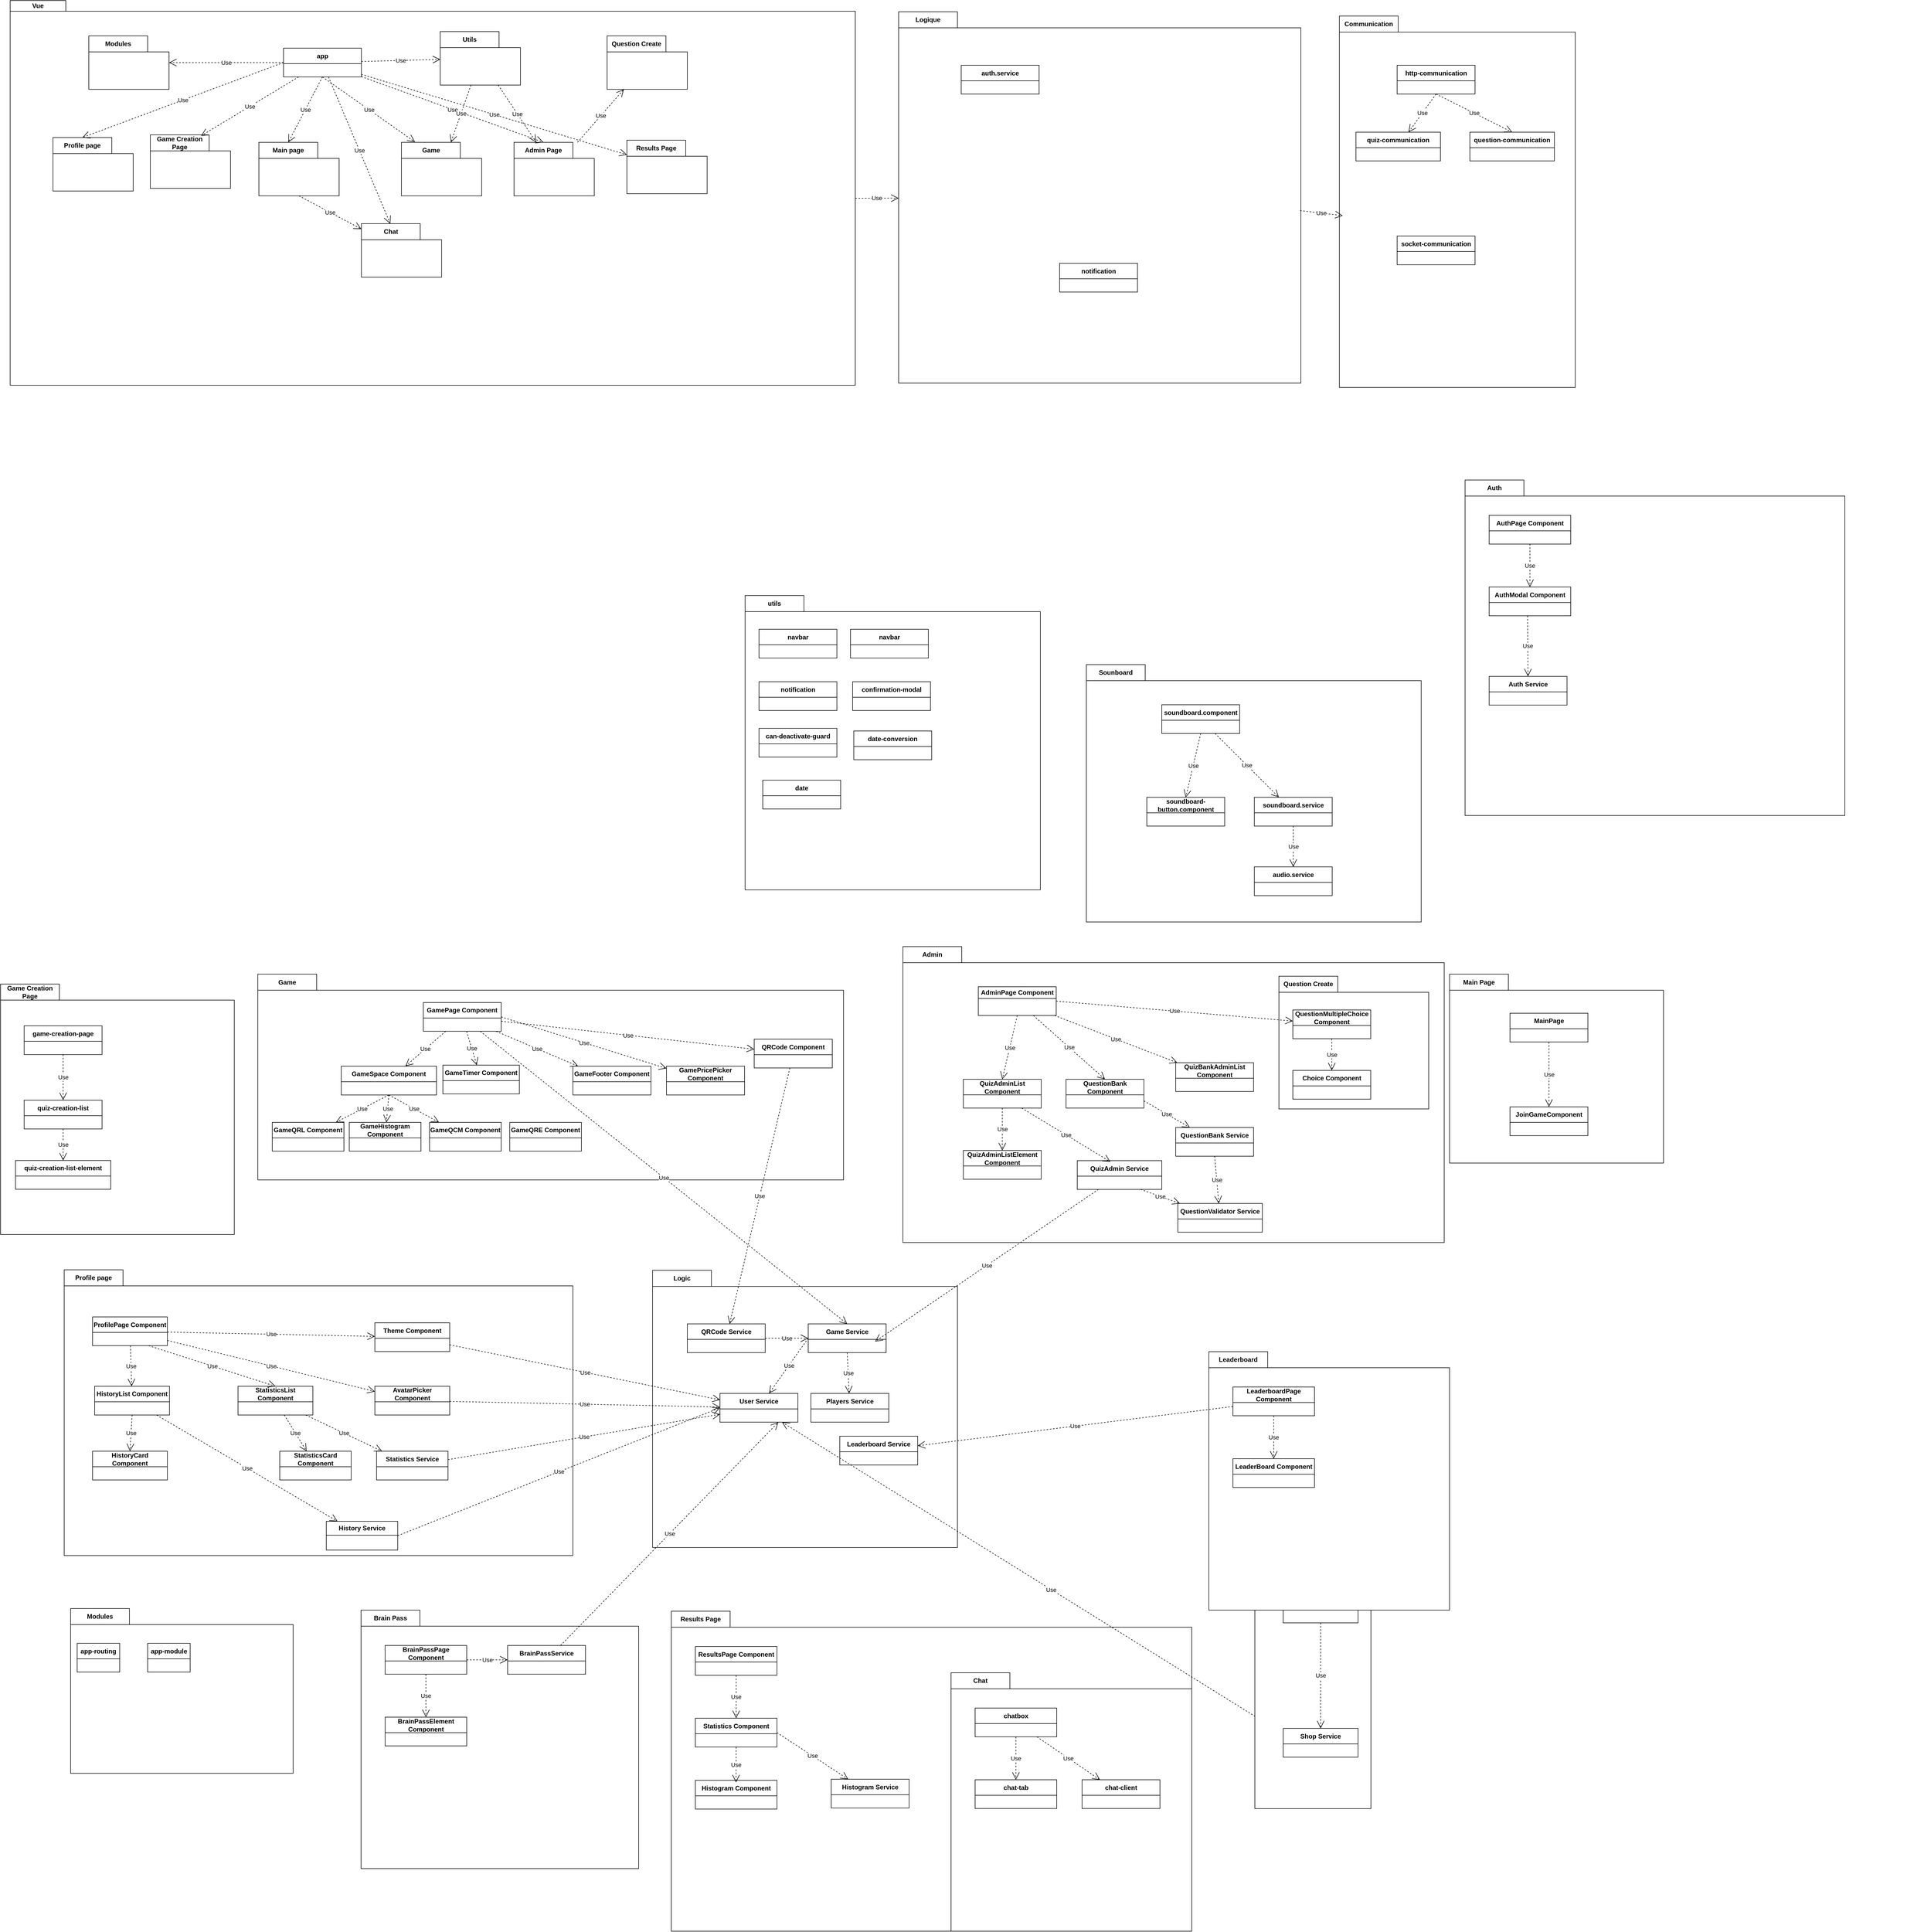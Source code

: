 <mxfile version="26.0.10">
  <diagram name="Page-1" id="VTYZQ3nmU_APvNgn6u0N">
    <mxGraphModel dx="9097" dy="2206" grid="0" gridSize="10" guides="1" tooltips="1" connect="1" arrows="1" fold="1" page="1" pageScale="1" pageWidth="5000" pageHeight="5000" math="0" shadow="0">
      <root>
        <mxCell id="0" />
        <mxCell id="1" parent="0" />
        <mxCell id="GFmlvdIAoADpp2P9gEfs-1" value="Vue" style="shape=folder;fontStyle=1;tabWidth=104;tabHeight=20;tabPosition=left;html=1;boundedLbl=1;labelInHeader=1;container=1;collapsible=0;whiteSpace=wrap;strokeColor=default;recursiveResize=0;" parent="1" vertex="1">
          <mxGeometry x="13" y="62" width="1580" height="719" as="geometry" />
        </mxCell>
        <mxCell id="GFmlvdIAoADpp2P9gEfs-47" value="Main page" style="shape=folder;fontStyle=1;tabWidth=110;tabHeight=30;tabPosition=left;html=1;boundedLbl=1;labelInHeader=1;container=1;collapsible=0;whiteSpace=wrap;" parent="GFmlvdIAoADpp2P9gEfs-1" vertex="1">
          <mxGeometry x="465" y="265" width="150" height="100" as="geometry" />
        </mxCell>
        <mxCell id="GFmlvdIAoADpp2P9gEfs-48" value="" style="html=1;strokeColor=none;resizeWidth=1;resizeHeight=1;fillColor=none;part=1;connectable=0;allowArrows=0;deletable=0;whiteSpace=wrap;" parent="GFmlvdIAoADpp2P9gEfs-47" vertex="1">
          <mxGeometry width="150" height="70" relative="1" as="geometry">
            <mxPoint y="30" as="offset" />
          </mxGeometry>
        </mxCell>
        <mxCell id="GFmlvdIAoADpp2P9gEfs-49" value="Admin Page" style="shape=folder;fontStyle=1;tabWidth=110;tabHeight=30;tabPosition=left;html=1;boundedLbl=1;labelInHeader=1;container=1;collapsible=0;whiteSpace=wrap;" parent="GFmlvdIAoADpp2P9gEfs-1" vertex="1">
          <mxGeometry x="942" y="265" width="150" height="100" as="geometry" />
        </mxCell>
        <mxCell id="GFmlvdIAoADpp2P9gEfs-50" value="" style="html=1;strokeColor=none;resizeWidth=1;resizeHeight=1;fillColor=none;part=1;connectable=0;allowArrows=0;deletable=0;whiteSpace=wrap;" parent="GFmlvdIAoADpp2P9gEfs-49" vertex="1">
          <mxGeometry width="150" height="70" relative="1" as="geometry">
            <mxPoint y="30" as="offset" />
          </mxGeometry>
        </mxCell>
        <mxCell id="GFmlvdIAoADpp2P9gEfs-56" value="app" style="swimlane;fontStyle=1;align=center;verticalAlign=middle;childLayout=stackLayout;horizontal=1;startSize=29;horizontalStack=0;resizeParent=1;resizeParentMax=0;resizeLast=0;collapsible=0;marginBottom=0;html=1;whiteSpace=wrap;" parent="GFmlvdIAoADpp2P9gEfs-1" vertex="1">
          <mxGeometry x="511" y="89" width="145.62" height="53.74" as="geometry" />
        </mxCell>
        <mxCell id="GFmlvdIAoADpp2P9gEfs-66" value="Use" style="endArrow=open;endSize=12;dashed=1;html=1;rounded=0;exitX=0.5;exitY=1;exitDx=0;exitDy=0;entryX=0;entryY=0;entryDx=55;entryDy=0;entryPerimeter=0;" parent="GFmlvdIAoADpp2P9gEfs-1" source="GFmlvdIAoADpp2P9gEfs-56" target="GFmlvdIAoADpp2P9gEfs-47" edge="1">
          <mxGeometry width="160" relative="1" as="geometry">
            <mxPoint x="361" y="341" as="sourcePoint" />
            <mxPoint x="521" y="341" as="targetPoint" />
          </mxGeometry>
        </mxCell>
        <mxCell id="GFmlvdIAoADpp2P9gEfs-68" value="Use" style="endArrow=open;endSize=12;dashed=1;html=1;rounded=0;entryX=0;entryY=0;entryDx=55;entryDy=0;entryPerimeter=0;" parent="GFmlvdIAoADpp2P9gEfs-1" source="GFmlvdIAoADpp2P9gEfs-56" target="GFmlvdIAoADpp2P9gEfs-49" edge="1">
          <mxGeometry width="160" relative="1" as="geometry">
            <mxPoint x="585" y="144" as="sourcePoint" />
            <mxPoint x="825" y="275" as="targetPoint" />
          </mxGeometry>
        </mxCell>
        <mxCell id="GFmlvdIAoADpp2P9gEfs-82" value="Utils" style="shape=folder;fontStyle=1;tabWidth=110;tabHeight=30;tabPosition=left;html=1;boundedLbl=1;labelInHeader=1;container=1;collapsible=0;whiteSpace=wrap;" parent="GFmlvdIAoADpp2P9gEfs-1" vertex="1">
          <mxGeometry x="804" y="58" width="150" height="100" as="geometry" />
        </mxCell>
        <mxCell id="GFmlvdIAoADpp2P9gEfs-83" value="" style="html=1;strokeColor=none;resizeWidth=1;resizeHeight=1;fillColor=none;part=1;connectable=0;allowArrows=0;deletable=0;whiteSpace=wrap;" parent="GFmlvdIAoADpp2P9gEfs-82" vertex="1">
          <mxGeometry width="150" height="70" relative="1" as="geometry">
            <mxPoint y="30" as="offset" />
          </mxGeometry>
        </mxCell>
        <mxCell id="GFmlvdIAoADpp2P9gEfs-87" value="Use" style="endArrow=open;endSize=12;dashed=1;html=1;rounded=0;" parent="GFmlvdIAoADpp2P9gEfs-1" source="GFmlvdIAoADpp2P9gEfs-56" target="GFmlvdIAoADpp2P9gEfs-82" edge="1">
          <mxGeometry width="160" relative="1" as="geometry">
            <mxPoint x="825" y="141" as="sourcePoint" />
            <mxPoint x="1165" y="264" as="targetPoint" />
          </mxGeometry>
        </mxCell>
        <mxCell id="GFmlvdIAoADpp2P9gEfs-88" value="Use" style="endArrow=open;endSize=12;dashed=1;html=1;rounded=0;" parent="GFmlvdIAoADpp2P9gEfs-1" source="GFmlvdIAoADpp2P9gEfs-82" target="GFmlvdIAoADpp2P9gEfs-49" edge="1">
          <mxGeometry width="160" relative="1" as="geometry">
            <mxPoint x="1160" y="207" as="sourcePoint" />
            <mxPoint x="1395" y="213" as="targetPoint" />
          </mxGeometry>
        </mxCell>
        <mxCell id="GFmlvdIAoADpp2P9gEfs-90" value="Question Create" style="shape=folder;fontStyle=1;tabWidth=110;tabHeight=30;tabPosition=left;html=1;boundedLbl=1;labelInHeader=1;container=1;collapsible=0;whiteSpace=wrap;" parent="GFmlvdIAoADpp2P9gEfs-1" vertex="1">
          <mxGeometry x="1116" y="66" width="150" height="99.87" as="geometry" />
        </mxCell>
        <mxCell id="GFmlvdIAoADpp2P9gEfs-91" value="" style="html=1;strokeColor=none;resizeWidth=1;resizeHeight=1;fillColor=none;part=1;connectable=0;allowArrows=0;deletable=0;whiteSpace=wrap;" parent="GFmlvdIAoADpp2P9gEfs-90" vertex="1">
          <mxGeometry width="150" height="69.909" relative="1" as="geometry">
            <mxPoint y="30" as="offset" />
          </mxGeometry>
        </mxCell>
        <mxCell id="GFmlvdIAoADpp2P9gEfs-92" value="Use" style="endArrow=open;endSize=12;dashed=1;html=1;rounded=0;" parent="GFmlvdIAoADpp2P9gEfs-1" source="GFmlvdIAoADpp2P9gEfs-49" target="GFmlvdIAoADpp2P9gEfs-90" edge="1">
          <mxGeometry width="160" relative="1" as="geometry">
            <mxPoint x="922" y="168" as="sourcePoint" />
            <mxPoint x="994" y="275" as="targetPoint" />
          </mxGeometry>
        </mxCell>
        <mxCell id="GFmlvdIAoADpp2P9gEfs-101" value="Game Creation Page" style="shape=folder;fontStyle=1;tabWidth=110;tabHeight=30;tabPosition=left;html=1;boundedLbl=1;labelInHeader=1;container=1;collapsible=0;whiteSpace=wrap;" parent="GFmlvdIAoADpp2P9gEfs-1" vertex="1">
          <mxGeometry x="262" y="251" width="150" height="100" as="geometry" />
        </mxCell>
        <mxCell id="GFmlvdIAoADpp2P9gEfs-102" value="" style="html=1;strokeColor=none;resizeWidth=1;resizeHeight=1;fillColor=none;part=1;connectable=0;allowArrows=0;deletable=0;whiteSpace=wrap;" parent="GFmlvdIAoADpp2P9gEfs-101" vertex="1">
          <mxGeometry width="150" height="70" relative="1" as="geometry">
            <mxPoint y="30" as="offset" />
          </mxGeometry>
        </mxCell>
        <mxCell id="GFmlvdIAoADpp2P9gEfs-103" value="Use" style="endArrow=open;endSize=12;dashed=1;html=1;rounded=0;entryX=0.633;entryY=0.018;entryDx=0;entryDy=0;entryPerimeter=0;" parent="GFmlvdIAoADpp2P9gEfs-1" source="GFmlvdIAoADpp2P9gEfs-56" target="GFmlvdIAoADpp2P9gEfs-101" edge="1">
          <mxGeometry width="160" relative="1" as="geometry">
            <mxPoint x="594" y="153" as="sourcePoint" />
            <mxPoint x="774" y="278" as="targetPoint" />
          </mxGeometry>
        </mxCell>
        <mxCell id="GFmlvdIAoADpp2P9gEfs-109" value="Game" style="shape=folder;fontStyle=1;tabWidth=110;tabHeight=30;tabPosition=left;html=1;boundedLbl=1;labelInHeader=1;container=1;collapsible=0;whiteSpace=wrap;" parent="GFmlvdIAoADpp2P9gEfs-1" vertex="1">
          <mxGeometry x="731.5" y="265" width="150" height="100" as="geometry" />
        </mxCell>
        <mxCell id="GFmlvdIAoADpp2P9gEfs-110" value="" style="html=1;strokeColor=none;resizeWidth=1;resizeHeight=1;fillColor=none;part=1;connectable=0;allowArrows=0;deletable=0;whiteSpace=wrap;" parent="GFmlvdIAoADpp2P9gEfs-109" vertex="1">
          <mxGeometry width="150" height="70" relative="1" as="geometry">
            <mxPoint y="30" as="offset" />
          </mxGeometry>
        </mxCell>
        <mxCell id="GFmlvdIAoADpp2P9gEfs-112" value="Use" style="endArrow=open;endSize=12;dashed=1;html=1;rounded=0;" parent="GFmlvdIAoADpp2P9gEfs-1" source="GFmlvdIAoADpp2P9gEfs-82" target="GFmlvdIAoADpp2P9gEfs-109" edge="1">
          <mxGeometry width="160" relative="1" as="geometry">
            <mxPoint x="610" y="148" as="sourcePoint" />
            <mxPoint x="767" y="274" as="targetPoint" />
          </mxGeometry>
        </mxCell>
        <mxCell id="GFmlvdIAoADpp2P9gEfs-111" value="Use" style="endArrow=open;endSize=12;dashed=1;html=1;rounded=0;entryX=0.169;entryY=-0.006;entryDx=0;entryDy=0;entryPerimeter=0;exitX=0.5;exitY=1;exitDx=0;exitDy=0;" parent="GFmlvdIAoADpp2P9gEfs-1" source="GFmlvdIAoADpp2P9gEfs-56" target="GFmlvdIAoADpp2P9gEfs-109" edge="1">
          <mxGeometry width="160" relative="1" as="geometry">
            <mxPoint x="421" y="-195" as="sourcePoint" />
            <mxPoint x="828" y="-58" as="targetPoint" />
          </mxGeometry>
        </mxCell>
        <mxCell id="8kQ3t3BOulMbd9fAXTqf-4" value="Profile page" style="shape=folder;fontStyle=1;tabWidth=110;tabHeight=30;tabPosition=left;html=1;boundedLbl=1;labelInHeader=1;container=1;collapsible=0;whiteSpace=wrap;" parent="GFmlvdIAoADpp2P9gEfs-1" vertex="1">
          <mxGeometry x="80" y="256" width="150" height="100" as="geometry" />
        </mxCell>
        <mxCell id="8kQ3t3BOulMbd9fAXTqf-5" value="" style="html=1;strokeColor=none;resizeWidth=1;resizeHeight=1;fillColor=none;part=1;connectable=0;allowArrows=0;deletable=0;whiteSpace=wrap;" parent="8kQ3t3BOulMbd9fAXTqf-4" vertex="1">
          <mxGeometry width="150" height="70" relative="1" as="geometry">
            <mxPoint y="30" as="offset" />
          </mxGeometry>
        </mxCell>
        <mxCell id="8kQ3t3BOulMbd9fAXTqf-8" value="Use" style="endArrow=open;endSize=12;dashed=1;html=1;rounded=0;exitX=0;exitY=0.5;exitDx=0;exitDy=0;entryX=0;entryY=0;entryDx=55;entryDy=0;entryPerimeter=0;" parent="GFmlvdIAoADpp2P9gEfs-1" source="GFmlvdIAoADpp2P9gEfs-56" target="8kQ3t3BOulMbd9fAXTqf-4" edge="1">
          <mxGeometry width="160" relative="1" as="geometry">
            <mxPoint x="231" y="272" as="sourcePoint" />
            <mxPoint x="391" y="272" as="targetPoint" />
          </mxGeometry>
        </mxCell>
        <mxCell id="8kQ3t3BOulMbd9fAXTqf-20" value="Chat" style="shape=folder;fontStyle=1;tabWidth=110;tabHeight=30;tabPosition=left;html=1;boundedLbl=1;labelInHeader=1;container=1;collapsible=0;whiteSpace=wrap;" parent="GFmlvdIAoADpp2P9gEfs-1" vertex="1">
          <mxGeometry x="656.62" y="417" width="150" height="100" as="geometry" />
        </mxCell>
        <mxCell id="8kQ3t3BOulMbd9fAXTqf-21" value="" style="html=1;strokeColor=none;resizeWidth=1;resizeHeight=1;fillColor=none;part=1;connectable=0;allowArrows=0;deletable=0;whiteSpace=wrap;" parent="8kQ3t3BOulMbd9fAXTqf-20" vertex="1">
          <mxGeometry width="150" height="70" relative="1" as="geometry">
            <mxPoint y="30" as="offset" />
          </mxGeometry>
        </mxCell>
        <mxCell id="8kQ3t3BOulMbd9fAXTqf-22" value="Use" style="endArrow=open;endSize=12;dashed=1;html=1;rounded=0;" parent="GFmlvdIAoADpp2P9gEfs-1" source="GFmlvdIAoADpp2P9gEfs-56" target="8kQ3t3BOulMbd9fAXTqf-20" edge="1">
          <mxGeometry width="160" relative="1" as="geometry">
            <mxPoint x="461" y="250" as="sourcePoint" />
            <mxPoint x="621" y="250" as="targetPoint" />
          </mxGeometry>
        </mxCell>
        <mxCell id="8kQ3t3BOulMbd9fAXTqf-23" value="Use" style="endArrow=open;endSize=12;dashed=1;html=1;rounded=0;exitX=0.5;exitY=1;exitDx=0;exitDy=0;exitPerimeter=0;" parent="GFmlvdIAoADpp2P9gEfs-1" source="GFmlvdIAoADpp2P9gEfs-47" target="8kQ3t3BOulMbd9fAXTqf-20" edge="1">
          <mxGeometry width="160" relative="1" as="geometry">
            <mxPoint x="461" y="250" as="sourcePoint" />
            <mxPoint x="621" y="250" as="targetPoint" />
          </mxGeometry>
        </mxCell>
        <mxCell id="8kQ3t3BOulMbd9fAXTqf-38" value="Modules" style="shape=folder;fontStyle=1;tabWidth=110;tabHeight=30;tabPosition=left;html=1;boundedLbl=1;labelInHeader=1;container=1;collapsible=0;whiteSpace=wrap;" parent="GFmlvdIAoADpp2P9gEfs-1" vertex="1">
          <mxGeometry x="147" y="66" width="150" height="100" as="geometry" />
        </mxCell>
        <mxCell id="8kQ3t3BOulMbd9fAXTqf-39" value="" style="html=1;strokeColor=none;resizeWidth=1;resizeHeight=1;fillColor=none;part=1;connectable=0;allowArrows=0;deletable=0;whiteSpace=wrap;" parent="8kQ3t3BOulMbd9fAXTqf-38" vertex="1">
          <mxGeometry width="150" height="70" relative="1" as="geometry">
            <mxPoint y="30" as="offset" />
          </mxGeometry>
        </mxCell>
        <mxCell id="8kQ3t3BOulMbd9fAXTqf-40" value="Use" style="endArrow=open;endSize=12;dashed=1;html=1;rounded=0;" parent="GFmlvdIAoADpp2P9gEfs-1" source="GFmlvdIAoADpp2P9gEfs-56" target="8kQ3t3BOulMbd9fAXTqf-38" edge="1">
          <mxGeometry width="160" relative="1" as="geometry">
            <mxPoint x="521" y="126" as="sourcePoint" />
            <mxPoint x="145" y="266" as="targetPoint" />
          </mxGeometry>
        </mxCell>
        <mxCell id="8kQ3t3BOulMbd9fAXTqf-51" value="Results Page" style="shape=folder;fontStyle=1;tabWidth=110;tabHeight=30;tabPosition=left;html=1;boundedLbl=1;labelInHeader=1;container=1;collapsible=0;whiteSpace=wrap;" parent="GFmlvdIAoADpp2P9gEfs-1" vertex="1">
          <mxGeometry x="1153" y="261" width="150" height="100" as="geometry" />
        </mxCell>
        <mxCell id="8kQ3t3BOulMbd9fAXTqf-52" value="" style="html=1;strokeColor=none;resizeWidth=1;resizeHeight=1;fillColor=none;part=1;connectable=0;allowArrows=0;deletable=0;whiteSpace=wrap;" parent="8kQ3t3BOulMbd9fAXTqf-51" vertex="1">
          <mxGeometry width="150" height="70" relative="1" as="geometry">
            <mxPoint y="30" as="offset" />
          </mxGeometry>
        </mxCell>
        <mxCell id="8kQ3t3BOulMbd9fAXTqf-53" value="Use" style="endArrow=open;endSize=12;dashed=1;html=1;rounded=0;" parent="GFmlvdIAoADpp2P9gEfs-1" source="GFmlvdIAoADpp2P9gEfs-56" target="8kQ3t3BOulMbd9fAXTqf-51" edge="1">
          <mxGeometry width="160" relative="1" as="geometry">
            <mxPoint x="667" y="152" as="sourcePoint" />
            <mxPoint x="1007" y="275" as="targetPoint" />
          </mxGeometry>
        </mxCell>
        <mxCell id="GFmlvdIAoADpp2P9gEfs-51" value="Main Page" style="shape=folder;fontStyle=1;tabWidth=110;tabHeight=30;tabPosition=left;html=1;boundedLbl=1;labelInHeader=1;container=1;collapsible=0;whiteSpace=wrap;recursiveResize=0;" parent="1" vertex="1">
          <mxGeometry x="2704" y="1881.5" width="400" height="353" as="geometry" />
        </mxCell>
        <mxCell id="GFmlvdIAoADpp2P9gEfs-52" value="" style="html=1;strokeColor=none;resizeWidth=1;resizeHeight=1;fillColor=none;part=1;connectable=0;allowArrows=0;deletable=0;whiteSpace=wrap;" parent="GFmlvdIAoADpp2P9gEfs-51" vertex="1">
          <mxGeometry width="454" height="318" relative="1" as="geometry">
            <mxPoint y="30" as="offset" />
          </mxGeometry>
        </mxCell>
        <mxCell id="GFmlvdIAoADpp2P9gEfs-29" value="MainPage" style="swimlane;fontStyle=1;align=center;verticalAlign=middle;childLayout=stackLayout;horizontal=1;startSize=29;horizontalStack=0;resizeParent=1;resizeParentMax=0;resizeLast=0;collapsible=0;marginBottom=0;html=1;whiteSpace=wrap;" parent="GFmlvdIAoADpp2P9gEfs-51" vertex="1">
          <mxGeometry x="113" y="73" width="145.62" height="53.74" as="geometry" />
        </mxCell>
        <mxCell id="GFmlvdIAoADpp2P9gEfs-54" value="JoinGameComponent" style="swimlane;fontStyle=1;align=center;verticalAlign=middle;childLayout=stackLayout;horizontal=1;startSize=29;horizontalStack=0;resizeParent=1;resizeParentMax=0;resizeLast=0;collapsible=0;marginBottom=0;html=1;whiteSpace=wrap;" parent="GFmlvdIAoADpp2P9gEfs-51" vertex="1">
          <mxGeometry x="113" y="248" width="145.62" height="53.74" as="geometry" />
        </mxCell>
        <mxCell id="GFmlvdIAoADpp2P9gEfs-55" value="Use" style="endArrow=open;endSize=12;dashed=1;html=1;rounded=0;exitX=0.5;exitY=1;exitDx=0;exitDy=0;entryX=0.5;entryY=0;entryDx=0;entryDy=0;" parent="GFmlvdIAoADpp2P9gEfs-51" source="GFmlvdIAoADpp2P9gEfs-29" target="GFmlvdIAoADpp2P9gEfs-54" edge="1">
          <mxGeometry width="160" relative="1" as="geometry">
            <mxPoint x="80" y="234" as="sourcePoint" />
            <mxPoint x="240" y="234" as="targetPoint" />
          </mxGeometry>
        </mxCell>
        <mxCell id="GFmlvdIAoADpp2P9gEfs-69" value="Admin" style="shape=folder;fontStyle=1;tabWidth=110;tabHeight=30;tabPosition=left;html=1;boundedLbl=1;labelInHeader=1;container=1;collapsible=0;whiteSpace=wrap;recursiveResize=0;" parent="1" vertex="1">
          <mxGeometry x="1682" y="1830" width="1012" height="553" as="geometry" />
        </mxCell>
        <mxCell id="GFmlvdIAoADpp2P9gEfs-70" value="" style="html=1;strokeColor=none;resizeWidth=1;resizeHeight=1;fillColor=none;part=1;connectable=0;allowArrows=0;deletable=0;whiteSpace=wrap;" parent="GFmlvdIAoADpp2P9gEfs-69" vertex="1">
          <mxGeometry width="454" height="318" relative="1" as="geometry">
            <mxPoint y="30" as="offset" />
          </mxGeometry>
        </mxCell>
        <mxCell id="GFmlvdIAoADpp2P9gEfs-71" value="AdminPage Component" style="swimlane;fontStyle=1;align=center;verticalAlign=middle;childLayout=stackLayout;horizontal=1;startSize=22;horizontalStack=0;resizeParent=1;resizeParentMax=0;resizeLast=0;collapsible=0;marginBottom=0;html=1;whiteSpace=wrap;" parent="GFmlvdIAoADpp2P9gEfs-69" vertex="1">
          <mxGeometry x="141" y="75" width="145.62" height="53.74" as="geometry" />
        </mxCell>
        <mxCell id="GFmlvdIAoADpp2P9gEfs-72" value="QuizAdminList Component" style="swimlane;fontStyle=1;align=center;verticalAlign=middle;childLayout=stackLayout;horizontal=1;startSize=29;horizontalStack=0;resizeParent=1;resizeParentMax=0;resizeLast=0;collapsible=0;marginBottom=0;html=1;whiteSpace=wrap;" parent="GFmlvdIAoADpp2P9gEfs-69" vertex="1">
          <mxGeometry x="113" y="248" width="145.62" height="53.74" as="geometry" />
        </mxCell>
        <mxCell id="GFmlvdIAoADpp2P9gEfs-73" value="Use" style="endArrow=open;endSize=12;dashed=1;html=1;rounded=0;exitX=0.5;exitY=1;exitDx=0;exitDy=0;entryX=0.5;entryY=0;entryDx=0;entryDy=0;" parent="GFmlvdIAoADpp2P9gEfs-69" source="GFmlvdIAoADpp2P9gEfs-71" target="GFmlvdIAoADpp2P9gEfs-72" edge="1">
          <mxGeometry width="160" relative="1" as="geometry">
            <mxPoint x="80" y="234" as="sourcePoint" />
            <mxPoint x="240" y="234" as="targetPoint" />
          </mxGeometry>
        </mxCell>
        <mxCell id="GFmlvdIAoADpp2P9gEfs-75" value="QuestionBank Component" style="swimlane;fontStyle=1;align=center;verticalAlign=middle;childLayout=stackLayout;horizontal=1;startSize=29;horizontalStack=0;resizeParent=1;resizeParentMax=0;resizeLast=0;collapsible=0;marginBottom=0;html=1;whiteSpace=wrap;" parent="GFmlvdIAoADpp2P9gEfs-69" vertex="1">
          <mxGeometry x="305" y="248" width="145.62" height="53.74" as="geometry" />
        </mxCell>
        <mxCell id="GFmlvdIAoADpp2P9gEfs-77" value="Use" style="endArrow=open;endSize=12;dashed=1;html=1;rounded=0;exitX=0.5;exitY=1;exitDx=0;exitDy=0;" parent="GFmlvdIAoADpp2P9gEfs-69" source="GFmlvdIAoADpp2P9gEfs-72" target="GFmlvdIAoADpp2P9gEfs-78" edge="1">
          <mxGeometry width="160" relative="1" as="geometry">
            <mxPoint x="251" y="208" as="sourcePoint" />
            <mxPoint x="189" y="383" as="targetPoint" />
          </mxGeometry>
        </mxCell>
        <mxCell id="GFmlvdIAoADpp2P9gEfs-78" value="QuizAdminListElement Component" style="swimlane;fontStyle=1;align=center;verticalAlign=middle;childLayout=stackLayout;horizontal=1;startSize=29;horizontalStack=0;resizeParent=1;resizeParentMax=0;resizeLast=0;collapsible=0;marginBottom=0;html=1;whiteSpace=wrap;" parent="GFmlvdIAoADpp2P9gEfs-69" vertex="1">
          <mxGeometry x="113" y="381" width="145.62" height="53.74" as="geometry" />
        </mxCell>
        <mxCell id="GFmlvdIAoADpp2P9gEfs-76" value="Use" style="endArrow=open;endSize=12;dashed=1;html=1;rounded=0;entryX=0.5;entryY=0;entryDx=0;entryDy=0;" parent="GFmlvdIAoADpp2P9gEfs-69" source="GFmlvdIAoADpp2P9gEfs-71" target="GFmlvdIAoADpp2P9gEfs-75" edge="1">
          <mxGeometry width="160" relative="1" as="geometry">
            <mxPoint x="214" y="125" as="sourcePoint" />
            <mxPoint x="196" y="258" as="targetPoint" />
          </mxGeometry>
        </mxCell>
        <mxCell id="GFmlvdIAoADpp2P9gEfs-142" value="QuizBankAdminList Component" style="swimlane;fontStyle=1;align=center;verticalAlign=middle;childLayout=stackLayout;horizontal=1;startSize=29;horizontalStack=0;resizeParent=1;resizeParentMax=0;resizeLast=0;collapsible=0;marginBottom=0;html=1;whiteSpace=wrap;" parent="GFmlvdIAoADpp2P9gEfs-69" vertex="1">
          <mxGeometry x="510" y="217.0" width="145.62" height="53.74" as="geometry" />
        </mxCell>
        <mxCell id="GFmlvdIAoADpp2P9gEfs-143" value="Use" style="endArrow=open;endSize=12;dashed=1;html=1;rounded=0;" parent="GFmlvdIAoADpp2P9gEfs-69" source="GFmlvdIAoADpp2P9gEfs-71" target="GFmlvdIAoADpp2P9gEfs-142" edge="1">
          <mxGeometry width="160" relative="1" as="geometry">
            <mxPoint x="254" y="139" as="sourcePoint" />
            <mxPoint x="388" y="258" as="targetPoint" />
          </mxGeometry>
        </mxCell>
        <mxCell id="ZUoT_b0gBWeLPFFbj2vS-19" value="QuizAdmin Service" style="swimlane;fontStyle=1;align=center;verticalAlign=middle;childLayout=stackLayout;horizontal=1;startSize=29;horizontalStack=0;resizeParent=1;resizeParentMax=0;resizeLast=0;collapsible=0;marginBottom=0;html=1;whiteSpace=wrap;" parent="GFmlvdIAoADpp2P9gEfs-69" vertex="1">
          <mxGeometry x="326" y="400" width="158" height="53.74" as="geometry" />
        </mxCell>
        <mxCell id="ZUoT_b0gBWeLPFFbj2vS-20" value="Use" style="endArrow=open;endSize=12;dashed=1;html=1;rounded=0;entryX=0.392;entryY=0.039;entryDx=0;entryDy=0;entryPerimeter=0;exitX=0.75;exitY=1;exitDx=0;exitDy=0;" parent="GFmlvdIAoADpp2P9gEfs-69" source="GFmlvdIAoADpp2P9gEfs-72" target="ZUoT_b0gBWeLPFFbj2vS-19" edge="1">
          <mxGeometry width="160" relative="1" as="geometry">
            <mxPoint x="391" y="304" as="sourcePoint" />
            <mxPoint x="395" y="497" as="targetPoint" />
          </mxGeometry>
        </mxCell>
        <mxCell id="ZUoT_b0gBWeLPFFbj2vS-21" value="Use" style="endArrow=open;endSize=12;dashed=1;html=1;rounded=0;exitX=0.5;exitY=1;exitDx=0;exitDy=0;" parent="GFmlvdIAoADpp2P9gEfs-69" source="8kQ3t3BOulMbd9fAXTqf-117" target="8kQ3t3BOulMbd9fAXTqf-134" edge="1">
          <mxGeometry width="160" relative="1" as="geometry">
            <mxPoint x="128" y="392" as="sourcePoint" />
            <mxPoint x="288" y="392" as="targetPoint" />
          </mxGeometry>
        </mxCell>
        <mxCell id="8kQ3t3BOulMbd9fAXTqf-134" value="QuestionValidator Service" style="swimlane;fontStyle=1;align=center;verticalAlign=middle;childLayout=stackLayout;horizontal=1;startSize=29;horizontalStack=0;resizeParent=1;resizeParentMax=0;resizeLast=0;collapsible=0;marginBottom=0;html=1;whiteSpace=wrap;" parent="GFmlvdIAoADpp2P9gEfs-69" vertex="1">
          <mxGeometry x="514" y="480" width="158" height="53.74" as="geometry" />
        </mxCell>
        <mxCell id="ZUoT_b0gBWeLPFFbj2vS-22" value="Use" style="endArrow=open;endSize=12;dashed=1;html=1;rounded=0;exitX=0.75;exitY=1;exitDx=0;exitDy=0;" parent="GFmlvdIAoADpp2P9gEfs-69" source="ZUoT_b0gBWeLPFFbj2vS-19" target="8kQ3t3BOulMbd9fAXTqf-134" edge="1">
          <mxGeometry width="160" relative="1" as="geometry">
            <mxPoint x="521" y="252" as="sourcePoint" />
            <mxPoint x="681" y="252" as="targetPoint" />
          </mxGeometry>
        </mxCell>
        <mxCell id="8kQ3t3BOulMbd9fAXTqf-117" value="QuestionBank Service" style="swimlane;fontStyle=1;align=center;verticalAlign=middle;childLayout=stackLayout;horizontal=1;startSize=29;horizontalStack=0;resizeParent=1;resizeParentMax=0;resizeLast=0;collapsible=0;marginBottom=0;html=1;whiteSpace=wrap;" parent="GFmlvdIAoADpp2P9gEfs-69" vertex="1">
          <mxGeometry x="510" y="338" width="145.62" height="53.74" as="geometry" />
        </mxCell>
        <mxCell id="ZUoT_b0gBWeLPFFbj2vS-26" value="Use" style="endArrow=open;endSize=12;dashed=1;html=1;rounded=0;exitX=1;exitY=0.75;exitDx=0;exitDy=0;" parent="GFmlvdIAoADpp2P9gEfs-69" source="GFmlvdIAoADpp2P9gEfs-75" target="8kQ3t3BOulMbd9fAXTqf-117" edge="1">
          <mxGeometry width="160" relative="1" as="geometry">
            <mxPoint x="313" y="334" as="sourcePoint" />
            <mxPoint x="473" y="334" as="targetPoint" />
          </mxGeometry>
        </mxCell>
        <mxCell id="GFmlvdIAoADpp2P9gEfs-94" value="Question Create" style="shape=folder;fontStyle=1;tabWidth=110;tabHeight=30;tabPosition=left;html=1;boundedLbl=1;labelInHeader=1;container=1;collapsible=0;whiteSpace=wrap;recursiveResize=0;" parent="GFmlvdIAoADpp2P9gEfs-69" vertex="1">
          <mxGeometry x="703" y="55.37" width="280" height="248" as="geometry" />
        </mxCell>
        <mxCell id="GFmlvdIAoADpp2P9gEfs-95" value="" style="html=1;strokeColor=none;resizeWidth=1;resizeHeight=1;fillColor=none;part=1;connectable=0;allowArrows=0;deletable=0;whiteSpace=wrap;" parent="GFmlvdIAoADpp2P9gEfs-94" vertex="1">
          <mxGeometry width="358" height="272" relative="1" as="geometry">
            <mxPoint y="30" as="offset" />
          </mxGeometry>
        </mxCell>
        <mxCell id="GFmlvdIAoADpp2P9gEfs-96" value="QuestionMultipleChoice Component" style="swimlane;fontStyle=1;align=center;verticalAlign=middle;childLayout=stackLayout;horizontal=1;startSize=29;horizontalStack=0;resizeParent=1;resizeParentMax=0;resizeLast=0;collapsible=0;marginBottom=0;html=1;whiteSpace=wrap;" parent="GFmlvdIAoADpp2P9gEfs-94" vertex="1">
          <mxGeometry x="26" y="63" width="145.62" height="53.74" as="geometry" />
        </mxCell>
        <mxCell id="GFmlvdIAoADpp2P9gEfs-98" value="Choice Component" style="swimlane;fontStyle=1;align=center;verticalAlign=middle;childLayout=stackLayout;horizontal=1;startSize=29;horizontalStack=0;resizeParent=1;resizeParentMax=0;resizeLast=0;collapsible=0;marginBottom=0;html=1;whiteSpace=wrap;" parent="GFmlvdIAoADpp2P9gEfs-94" vertex="1">
          <mxGeometry x="26" y="176" width="145.62" height="53.74" as="geometry" />
        </mxCell>
        <mxCell id="GFmlvdIAoADpp2P9gEfs-100" value="Use" style="endArrow=open;endSize=12;dashed=1;html=1;rounded=0;exitX=0.5;exitY=1;exitDx=0;exitDy=0;entryX=0.5;entryY=0;entryDx=0;entryDy=0;" parent="GFmlvdIAoADpp2P9gEfs-94" source="GFmlvdIAoADpp2P9gEfs-96" target="GFmlvdIAoADpp2P9gEfs-98" edge="1">
          <mxGeometry width="160" relative="1" as="geometry">
            <mxPoint x="31" y="104" as="sourcePoint" />
            <mxPoint x="191" y="104" as="targetPoint" />
          </mxGeometry>
        </mxCell>
        <mxCell id="8kQ3t3BOulMbd9fAXTqf-2" value="Use" style="endArrow=open;endSize=12;dashed=1;html=1;rounded=0;exitX=1;exitY=0.5;exitDx=0;exitDy=0;" parent="GFmlvdIAoADpp2P9gEfs-69" source="GFmlvdIAoADpp2P9gEfs-71" target="GFmlvdIAoADpp2P9gEfs-96" edge="1">
          <mxGeometry width="160" relative="1" as="geometry">
            <mxPoint x="20" y="195.87" as="sourcePoint" />
            <mxPoint x="517" y="260" as="targetPoint" />
          </mxGeometry>
        </mxCell>
        <mxCell id="GFmlvdIAoADpp2P9gEfs-84" value="utils" style="shape=folder;fontStyle=1;tabWidth=110;tabHeight=30;tabPosition=left;html=1;boundedLbl=1;labelInHeader=1;container=1;collapsible=0;whiteSpace=wrap;recursiveResize=0;" parent="1" vertex="1">
          <mxGeometry x="1387" y="1174" width="552" height="550" as="geometry" />
        </mxCell>
        <mxCell id="GFmlvdIAoADpp2P9gEfs-85" value="" style="html=1;strokeColor=none;resizeWidth=1;resizeHeight=1;fillColor=none;part=1;connectable=0;allowArrows=0;deletable=0;whiteSpace=wrap;" parent="GFmlvdIAoADpp2P9gEfs-84" vertex="1">
          <mxGeometry width="552" height="395.5" relative="1" as="geometry">
            <mxPoint y="30" as="offset" />
          </mxGeometry>
        </mxCell>
        <mxCell id="GFmlvdIAoADpp2P9gEfs-58" value="navbar" style="swimlane;fontStyle=1;align=center;verticalAlign=middle;childLayout=stackLayout;horizontal=1;startSize=29;horizontalStack=0;resizeParent=1;resizeParentMax=0;resizeLast=0;collapsible=0;marginBottom=0;html=1;whiteSpace=wrap;" parent="GFmlvdIAoADpp2P9gEfs-84" vertex="1">
          <mxGeometry x="26" y="63" width="145.62" height="53.74" as="geometry" />
        </mxCell>
        <mxCell id="GFmlvdIAoADpp2P9gEfs-57" value="notification" style="swimlane;fontStyle=1;align=center;verticalAlign=middle;childLayout=stackLayout;horizontal=1;startSize=29;horizontalStack=0;resizeParent=1;resizeParentMax=0;resizeLast=0;collapsible=0;marginBottom=0;html=1;whiteSpace=wrap;" parent="GFmlvdIAoADpp2P9gEfs-84" vertex="1">
          <mxGeometry x="26" y="161" width="145.62" height="53.74" as="geometry" />
        </mxCell>
        <mxCell id="GFmlvdIAoADpp2P9gEfs-86" value="navbar" style="swimlane;fontStyle=1;align=center;verticalAlign=middle;childLayout=stackLayout;horizontal=1;startSize=29;horizontalStack=0;resizeParent=1;resizeParentMax=0;resizeLast=0;collapsible=0;marginBottom=0;html=1;whiteSpace=wrap;" parent="GFmlvdIAoADpp2P9gEfs-84" vertex="1">
          <mxGeometry x="197" y="63" width="145.62" height="53.74" as="geometry" />
        </mxCell>
        <mxCell id="8kQ3t3BOulMbd9fAXTqf-3" value="confirmation-modal" style="swimlane;fontStyle=1;align=center;verticalAlign=middle;childLayout=stackLayout;horizontal=1;startSize=29;horizontalStack=0;resizeParent=1;resizeParentMax=0;resizeLast=0;collapsible=0;marginBottom=0;html=1;whiteSpace=wrap;" parent="GFmlvdIAoADpp2P9gEfs-84" vertex="1">
          <mxGeometry x="201" y="161" width="145.62" height="53.74" as="geometry" />
        </mxCell>
        <mxCell id="8kQ3t3BOulMbd9fAXTqf-34" value="can-deactivate-guard" style="swimlane;fontStyle=1;align=center;verticalAlign=middle;childLayout=stackLayout;horizontal=1;startSize=29;horizontalStack=0;resizeParent=1;resizeParentMax=0;resizeLast=0;collapsible=0;marginBottom=0;html=1;whiteSpace=wrap;" parent="GFmlvdIAoADpp2P9gEfs-84" vertex="1">
          <mxGeometry x="26" y="248.13" width="145.62" height="53.74" as="geometry" />
        </mxCell>
        <mxCell id="8kQ3t3BOulMbd9fAXTqf-36" value="date-conversion" style="swimlane;fontStyle=1;align=center;verticalAlign=middle;childLayout=stackLayout;horizontal=1;startSize=29;horizontalStack=0;resizeParent=1;resizeParentMax=0;resizeLast=0;collapsible=0;marginBottom=0;html=1;whiteSpace=wrap;" parent="GFmlvdIAoADpp2P9gEfs-84" vertex="1">
          <mxGeometry x="203.19" y="253" width="145.62" height="53.74" as="geometry" />
        </mxCell>
        <mxCell id="8kQ3t3BOulMbd9fAXTqf-107" value="date" style="swimlane;fontStyle=1;align=center;verticalAlign=middle;childLayout=stackLayout;horizontal=1;startSize=29;horizontalStack=0;resizeParent=1;resizeParentMax=0;resizeLast=0;collapsible=0;marginBottom=0;html=1;whiteSpace=wrap;" parent="GFmlvdIAoADpp2P9gEfs-84" vertex="1">
          <mxGeometry x="33" y="345" width="145.62" height="53.74" as="geometry" />
        </mxCell>
        <mxCell id="GFmlvdIAoADpp2P9gEfs-104" value="Game Creation Page" style="shape=folder;fontStyle=1;tabWidth=110;tabHeight=30;tabPosition=left;html=1;boundedLbl=1;labelInHeader=1;container=1;collapsible=0;whiteSpace=wrap;" parent="1" vertex="1">
          <mxGeometry x="-5" y="1900" width="437" height="468" as="geometry" />
        </mxCell>
        <mxCell id="GFmlvdIAoADpp2P9gEfs-105" value="" style="html=1;strokeColor=none;resizeWidth=1;resizeHeight=1;fillColor=none;part=1;connectable=0;allowArrows=0;deletable=0;whiteSpace=wrap;" parent="GFmlvdIAoADpp2P9gEfs-104" vertex="1">
          <mxGeometry width="437" height="327.6" relative="1" as="geometry">
            <mxPoint y="30" as="offset" />
          </mxGeometry>
        </mxCell>
        <mxCell id="GFmlvdIAoADpp2P9gEfs-106" value="quiz-creation-list" style="swimlane;fontStyle=1;align=center;verticalAlign=middle;childLayout=stackLayout;horizontal=1;startSize=29;horizontalStack=0;resizeParent=1;resizeParentMax=0;resizeLast=0;collapsible=0;marginBottom=0;html=1;whiteSpace=wrap;" parent="GFmlvdIAoADpp2P9gEfs-104" vertex="1">
          <mxGeometry x="44.19" y="217" width="145.62" height="53.74" as="geometry" />
        </mxCell>
        <mxCell id="GFmlvdIAoADpp2P9gEfs-107" value="quiz-creation-list-element" style="swimlane;fontStyle=1;align=center;verticalAlign=middle;childLayout=stackLayout;horizontal=1;startSize=29;horizontalStack=0;resizeParent=1;resizeParentMax=0;resizeLast=0;collapsible=0;marginBottom=0;html=1;whiteSpace=wrap;" parent="GFmlvdIAoADpp2P9gEfs-104" vertex="1">
          <mxGeometry x="28" y="329.74" width="178" height="53.74" as="geometry" />
        </mxCell>
        <mxCell id="GFmlvdIAoADpp2P9gEfs-108" value="Use" style="endArrow=open;endSize=12;dashed=1;html=1;rounded=0;" parent="GFmlvdIAoADpp2P9gEfs-104" source="GFmlvdIAoADpp2P9gEfs-106" target="GFmlvdIAoADpp2P9gEfs-107" edge="1">
          <mxGeometry width="160" relative="1" as="geometry">
            <mxPoint x="169" y="195" as="sourcePoint" />
            <mxPoint x="141" y="202" as="targetPoint" />
          </mxGeometry>
        </mxCell>
        <mxCell id="GFmlvdIAoADpp2P9gEfs-144" value="game-creation-page" style="swimlane;fontStyle=1;align=center;verticalAlign=middle;childLayout=stackLayout;horizontal=1;startSize=29;horizontalStack=0;resizeParent=1;resizeParentMax=0;resizeLast=0;collapsible=0;marginBottom=0;html=1;whiteSpace=wrap;" parent="GFmlvdIAoADpp2P9gEfs-104" vertex="1">
          <mxGeometry x="44.19" y="78" width="145.62" height="53.74" as="geometry" />
        </mxCell>
        <mxCell id="GFmlvdIAoADpp2P9gEfs-145" value="Use" style="endArrow=open;endSize=12;dashed=1;html=1;rounded=0;" parent="GFmlvdIAoADpp2P9gEfs-104" source="GFmlvdIAoADpp2P9gEfs-144" target="GFmlvdIAoADpp2P9gEfs-106" edge="1">
          <mxGeometry width="160" relative="1" as="geometry">
            <mxPoint x="127" y="281" as="sourcePoint" />
            <mxPoint x="127" y="340" as="targetPoint" />
          </mxGeometry>
        </mxCell>
        <mxCell id="GFmlvdIAoADpp2P9gEfs-113" value="Game" style="shape=folder;fontStyle=1;tabWidth=110;tabHeight=30;tabPosition=left;html=1;boundedLbl=1;labelInHeader=1;container=1;collapsible=0;whiteSpace=wrap;recursiveResize=0;" parent="1" vertex="1">
          <mxGeometry x="476" y="1881.5" width="1095" height="384.5" as="geometry" />
        </mxCell>
        <mxCell id="GFmlvdIAoADpp2P9gEfs-114" value="" style="html=1;strokeColor=none;resizeWidth=1;resizeHeight=1;fillColor=none;part=1;connectable=0;allowArrows=0;deletable=0;whiteSpace=wrap;" parent="GFmlvdIAoADpp2P9gEfs-113" vertex="1">
          <mxGeometry width="437" height="327.6" relative="1" as="geometry">
            <mxPoint y="30" as="offset" />
          </mxGeometry>
        </mxCell>
        <mxCell id="GFmlvdIAoADpp2P9gEfs-115" value="GamePage Component" style="swimlane;fontStyle=1;align=center;verticalAlign=middle;childLayout=stackLayout;horizontal=1;startSize=29;horizontalStack=0;resizeParent=1;resizeParentMax=0;resizeLast=0;collapsible=0;marginBottom=0;html=1;whiteSpace=wrap;" parent="GFmlvdIAoADpp2P9gEfs-113" vertex="1">
          <mxGeometry x="309.38" y="53.0" width="145.62" height="53.74" as="geometry" />
        </mxCell>
        <mxCell id="GFmlvdIAoADpp2P9gEfs-116" value="GameSpace Component" style="swimlane;fontStyle=1;align=center;verticalAlign=middle;childLayout=stackLayout;horizontal=1;startSize=29;horizontalStack=0;resizeParent=1;resizeParentMax=0;resizeLast=0;collapsible=0;marginBottom=0;html=1;whiteSpace=wrap;" parent="GFmlvdIAoADpp2P9gEfs-113" vertex="1">
          <mxGeometry x="156" y="172" width="178" height="53.74" as="geometry" />
        </mxCell>
        <mxCell id="GFmlvdIAoADpp2P9gEfs-117" value="Use" style="endArrow=open;endSize=12;dashed=1;html=1;rounded=0;" parent="GFmlvdIAoADpp2P9gEfs-113" source="GFmlvdIAoADpp2P9gEfs-115" target="GFmlvdIAoADpp2P9gEfs-116" edge="1">
          <mxGeometry width="160" relative="1" as="geometry">
            <mxPoint x="169" y="195" as="sourcePoint" />
            <mxPoint x="141" y="202" as="targetPoint" />
          </mxGeometry>
        </mxCell>
        <mxCell id="GFmlvdIAoADpp2P9gEfs-120" value="GameQRL Component" style="swimlane;fontStyle=1;align=center;verticalAlign=middle;childLayout=stackLayout;horizontal=1;startSize=29;horizontalStack=0;resizeParent=1;resizeParentMax=0;resizeLast=0;collapsible=0;marginBottom=0;html=1;whiteSpace=wrap;" parent="GFmlvdIAoADpp2P9gEfs-113" vertex="1">
          <mxGeometry x="27" y="277" width="134" height="53.74" as="geometry" />
        </mxCell>
        <mxCell id="GFmlvdIAoADpp2P9gEfs-121" value="Use" style="endArrow=open;endSize=12;dashed=1;html=1;rounded=0;exitX=0.5;exitY=1;exitDx=0;exitDy=0;" parent="GFmlvdIAoADpp2P9gEfs-113" source="GFmlvdIAoADpp2P9gEfs-116" target="GFmlvdIAoADpp2P9gEfs-120" edge="1">
          <mxGeometry width="160" relative="1" as="geometry">
            <mxPoint x="125" y="224" as="sourcePoint" />
            <mxPoint x="96" y="287" as="targetPoint" />
          </mxGeometry>
        </mxCell>
        <mxCell id="GFmlvdIAoADpp2P9gEfs-123" value="GameHistogram Component" style="swimlane;fontStyle=1;align=center;verticalAlign=middle;childLayout=stackLayout;horizontal=1;startSize=29;horizontalStack=0;resizeParent=1;resizeParentMax=0;resizeLast=0;collapsible=0;marginBottom=0;html=1;whiteSpace=wrap;" parent="GFmlvdIAoADpp2P9gEfs-113" vertex="1">
          <mxGeometry x="171" y="277" width="134" height="53.74" as="geometry" />
        </mxCell>
        <mxCell id="GFmlvdIAoADpp2P9gEfs-124" value="GameQCM Component" style="swimlane;fontStyle=1;align=center;verticalAlign=middle;childLayout=stackLayout;horizontal=1;startSize=29;horizontalStack=0;resizeParent=1;resizeParentMax=0;resizeLast=0;collapsible=0;marginBottom=0;html=1;whiteSpace=wrap;" parent="GFmlvdIAoADpp2P9gEfs-113" vertex="1">
          <mxGeometry x="321" y="277" width="134" height="53.74" as="geometry" />
        </mxCell>
        <mxCell id="GFmlvdIAoADpp2P9gEfs-125" value="Use" style="endArrow=open;endSize=12;dashed=1;html=1;rounded=0;exitX=0.5;exitY=1;exitDx=0;exitDy=0;" parent="GFmlvdIAoADpp2P9gEfs-113" source="GFmlvdIAoADpp2P9gEfs-116" target="GFmlvdIAoADpp2P9gEfs-123" edge="1">
          <mxGeometry width="160" relative="1" as="geometry">
            <mxPoint x="256" y="227" as="sourcePoint" />
            <mxPoint x="518" y="227" as="targetPoint" />
          </mxGeometry>
        </mxCell>
        <mxCell id="GFmlvdIAoADpp2P9gEfs-126" value="Use" style="endArrow=open;endSize=12;dashed=1;html=1;rounded=0;exitX=0.5;exitY=1;exitDx=0;exitDy=0;" parent="GFmlvdIAoADpp2P9gEfs-113" source="GFmlvdIAoADpp2P9gEfs-116" target="GFmlvdIAoADpp2P9gEfs-124" edge="1">
          <mxGeometry width="160" relative="1" as="geometry">
            <mxPoint x="211" y="205" as="sourcePoint" />
            <mxPoint x="518" y="227" as="targetPoint" />
          </mxGeometry>
        </mxCell>
        <mxCell id="GFmlvdIAoADpp2P9gEfs-138" value="GameTimer Component" style="swimlane;fontStyle=1;align=center;verticalAlign=middle;childLayout=stackLayout;horizontal=1;startSize=29;horizontalStack=0;resizeParent=1;resizeParentMax=0;resizeLast=0;collapsible=0;marginBottom=0;html=1;whiteSpace=wrap;" parent="GFmlvdIAoADpp2P9gEfs-113" vertex="1">
          <mxGeometry x="346" y="170" width="143" height="53.74" as="geometry" />
        </mxCell>
        <mxCell id="GFmlvdIAoADpp2P9gEfs-139" value="Use" style="endArrow=open;endSize=12;dashed=1;html=1;rounded=0;" parent="GFmlvdIAoADpp2P9gEfs-113" source="GFmlvdIAoADpp2P9gEfs-115" target="GFmlvdIAoADpp2P9gEfs-138" edge="1">
          <mxGeometry width="160" relative="1" as="geometry">
            <mxPoint x="397" y="85" as="sourcePoint" />
            <mxPoint x="270" y="180" as="targetPoint" />
          </mxGeometry>
        </mxCell>
        <mxCell id="GFmlvdIAoADpp2P9gEfs-140" value="GameFooter Component" style="swimlane;fontStyle=1;align=center;verticalAlign=middle;childLayout=stackLayout;horizontal=1;startSize=29;horizontalStack=0;resizeParent=1;resizeParentMax=0;resizeLast=0;collapsible=0;marginBottom=0;html=1;whiteSpace=wrap;" parent="GFmlvdIAoADpp2P9gEfs-113" vertex="1">
          <mxGeometry x="589" y="172" width="146" height="53.74" as="geometry" />
        </mxCell>
        <mxCell id="GFmlvdIAoADpp2P9gEfs-141" value="Use" style="endArrow=open;endSize=12;dashed=1;html=1;rounded=0;" parent="GFmlvdIAoADpp2P9gEfs-113" source="GFmlvdIAoADpp2P9gEfs-115" target="GFmlvdIAoADpp2P9gEfs-140" edge="1">
          <mxGeometry width="160" relative="1" as="geometry">
            <mxPoint x="404" y="117" as="sourcePoint" />
            <mxPoint x="433" y="180" as="targetPoint" />
          </mxGeometry>
        </mxCell>
        <mxCell id="aIXatQe_Uzg72Y1J2j_m-57" value="GameQRE Component" style="swimlane;fontStyle=1;align=center;verticalAlign=middle;childLayout=stackLayout;horizontal=1;startSize=29;horizontalStack=0;resizeParent=1;resizeParentMax=0;resizeLast=0;collapsible=0;marginBottom=0;html=1;whiteSpace=wrap;" vertex="1" parent="GFmlvdIAoADpp2P9gEfs-113">
          <mxGeometry x="471" y="277" width="134" height="53.74" as="geometry" />
        </mxCell>
        <mxCell id="aIXatQe_Uzg72Y1J2j_m-58" value="GamePricePicker Component" style="swimlane;fontStyle=1;align=center;verticalAlign=middle;childLayout=stackLayout;horizontal=1;startSize=29;horizontalStack=0;resizeParent=1;resizeParentMax=0;resizeLast=0;collapsible=0;marginBottom=0;html=1;whiteSpace=wrap;" vertex="1" parent="GFmlvdIAoADpp2P9gEfs-113">
          <mxGeometry x="764" y="172" width="146" height="53.74" as="geometry" />
        </mxCell>
        <mxCell id="aIXatQe_Uzg72Y1J2j_m-59" value="Use" style="endArrow=open;endSize=12;dashed=1;html=1;rounded=0;exitX=1;exitY=0.5;exitDx=0;exitDy=0;" edge="1" parent="GFmlvdIAoADpp2P9gEfs-113" source="GFmlvdIAoADpp2P9gEfs-115" target="aIXatQe_Uzg72Y1J2j_m-58">
          <mxGeometry width="160" relative="1" as="geometry">
            <mxPoint x="455" y="117" as="sourcePoint" />
            <mxPoint x="609" y="182" as="targetPoint" />
          </mxGeometry>
        </mxCell>
        <mxCell id="aIXatQe_Uzg72Y1J2j_m-102" value="QRCode Component" style="swimlane;fontStyle=1;align=center;verticalAlign=middle;childLayout=stackLayout;horizontal=1;startSize=29;horizontalStack=0;resizeParent=1;resizeParentMax=0;resizeLast=0;collapsible=0;marginBottom=0;html=1;whiteSpace=wrap;" vertex="1" parent="GFmlvdIAoADpp2P9gEfs-113">
          <mxGeometry x="928" y="121.5" width="146" height="53.74" as="geometry" />
        </mxCell>
        <mxCell id="aIXatQe_Uzg72Y1J2j_m-103" value="Use" style="endArrow=open;endSize=12;dashed=1;html=1;rounded=0;" edge="1" parent="GFmlvdIAoADpp2P9gEfs-113" source="GFmlvdIAoADpp2P9gEfs-115" target="aIXatQe_Uzg72Y1J2j_m-102">
          <mxGeometry width="160" relative="1" as="geometry">
            <mxPoint x="465" y="90" as="sourcePoint" />
            <mxPoint x="774" y="186" as="targetPoint" />
          </mxGeometry>
        </mxCell>
        <mxCell id="8kQ3t3BOulMbd9fAXTqf-10" value="Profile page" style="shape=folder;fontStyle=1;tabWidth=110;tabHeight=30;tabPosition=left;html=1;boundedLbl=1;labelInHeader=1;container=1;collapsible=0;whiteSpace=wrap;recursiveResize=0;" parent="1" vertex="1">
          <mxGeometry x="114" y="2434" width="951" height="534" as="geometry" />
        </mxCell>
        <mxCell id="8kQ3t3BOulMbd9fAXTqf-11" value="" style="html=1;strokeColor=none;resizeWidth=1;resizeHeight=1;fillColor=none;part=1;connectable=0;allowArrows=0;deletable=0;whiteSpace=wrap;" parent="8kQ3t3BOulMbd9fAXTqf-10" vertex="1">
          <mxGeometry width="709.0" height="342.3" relative="1" as="geometry">
            <mxPoint y="30" as="offset" />
          </mxGeometry>
        </mxCell>
        <mxCell id="8kQ3t3BOulMbd9fAXTqf-12" value="HistoryList Component" style="swimlane;fontStyle=1;align=center;verticalAlign=middle;childLayout=stackLayout;horizontal=1;startSize=29;horizontalStack=0;resizeParent=1;resizeParentMax=0;resizeLast=0;collapsible=0;marginBottom=0;html=1;whiteSpace=wrap;" parent="8kQ3t3BOulMbd9fAXTqf-10" vertex="1">
          <mxGeometry x="56.998" y="217.63" width="139.914" height="53.74" as="geometry" />
        </mxCell>
        <mxCell id="8kQ3t3BOulMbd9fAXTqf-13" value="HistoryCard Component" style="swimlane;fontStyle=1;align=center;verticalAlign=middle;childLayout=stackLayout;horizontal=1;startSize=29;horizontalStack=0;resizeParent=1;resizeParentMax=0;resizeLast=0;collapsible=0;marginBottom=0;html=1;whiteSpace=wrap;" parent="8kQ3t3BOulMbd9fAXTqf-10" vertex="1">
          <mxGeometry x="52.998" y="339" width="139.914" height="53.74" as="geometry" />
        </mxCell>
        <mxCell id="8kQ3t3BOulMbd9fAXTqf-17" value="Use" style="endArrow=open;endSize=12;dashed=1;html=1;rounded=0;entryX=0.5;entryY=0;entryDx=0;entryDy=0;exitX=0.5;exitY=1;exitDx=0;exitDy=0;" parent="8kQ3t3BOulMbd9fAXTqf-10" source="8kQ3t3BOulMbd9fAXTqf-12" target="8kQ3t3BOulMbd9fAXTqf-13" edge="1">
          <mxGeometry width="160" relative="1" as="geometry">
            <mxPoint x="216.945" y="151" as="sourcePoint" />
            <mxPoint x="342.71" y="151" as="targetPoint" />
          </mxGeometry>
        </mxCell>
        <mxCell id="8kQ3t3BOulMbd9fAXTqf-113" value="History Service" style="swimlane;fontStyle=1;align=center;verticalAlign=middle;childLayout=stackLayout;horizontal=1;startSize=26;horizontalStack=0;resizeParent=1;resizeParentMax=0;resizeLast=0;collapsible=0;marginBottom=0;html=1;whiteSpace=wrap;" parent="8kQ3t3BOulMbd9fAXTqf-10" vertex="1">
          <mxGeometry x="490.001" y="470" width="133.563" height="53.74" as="geometry" />
        </mxCell>
        <mxCell id="ZUoT_b0gBWeLPFFbj2vS-27" value="Use" style="endArrow=open;endSize=12;dashed=1;html=1;rounded=0;" parent="8kQ3t3BOulMbd9fAXTqf-10" source="8kQ3t3BOulMbd9fAXTqf-12" target="8kQ3t3BOulMbd9fAXTqf-113" edge="1">
          <mxGeometry width="160" relative="1" as="geometry">
            <mxPoint x="148.587" y="107" as="sourcePoint" />
            <mxPoint x="319.188" y="40" as="targetPoint" />
          </mxGeometry>
        </mxCell>
        <mxCell id="aIXatQe_Uzg72Y1J2j_m-19" value="ProfilePage Component" style="swimlane;fontStyle=1;align=center;verticalAlign=middle;childLayout=stackLayout;horizontal=1;startSize=29;horizontalStack=0;resizeParent=1;resizeParentMax=0;resizeLast=0;collapsible=0;marginBottom=0;html=1;whiteSpace=wrap;" vertex="1" parent="8kQ3t3BOulMbd9fAXTqf-10">
          <mxGeometry x="52.998" y="88" width="139.914" height="53.74" as="geometry" />
        </mxCell>
        <mxCell id="aIXatQe_Uzg72Y1J2j_m-20" value="Use" style="endArrow=open;endSize=12;dashed=1;html=1;rounded=0;" edge="1" parent="8kQ3t3BOulMbd9fAXTqf-10" source="aIXatQe_Uzg72Y1J2j_m-19" target="8kQ3t3BOulMbd9fAXTqf-12">
          <mxGeometry width="160" relative="1" as="geometry">
            <mxPoint x="179" y="281" as="sourcePoint" />
            <mxPoint x="284" y="349" as="targetPoint" />
          </mxGeometry>
        </mxCell>
        <mxCell id="aIXatQe_Uzg72Y1J2j_m-39" value="StatisticsList Component" style="swimlane;fontStyle=1;align=center;verticalAlign=middle;childLayout=stackLayout;horizontal=1;startSize=29;horizontalStack=0;resizeParent=1;resizeParentMax=0;resizeLast=0;collapsible=0;marginBottom=0;html=1;whiteSpace=wrap;" vertex="1" parent="8kQ3t3BOulMbd9fAXTqf-10">
          <mxGeometry x="324.998" y="217.63" width="139.914" height="53.74" as="geometry" />
        </mxCell>
        <mxCell id="aIXatQe_Uzg72Y1J2j_m-40" value="Use" style="endArrow=open;endSize=12;dashed=1;html=1;rounded=0;entryX=0.5;entryY=0;entryDx=0;entryDy=0;exitX=0.75;exitY=1;exitDx=0;exitDy=0;" edge="1" parent="8kQ3t3BOulMbd9fAXTqf-10" source="aIXatQe_Uzg72Y1J2j_m-19" target="aIXatQe_Uzg72Y1J2j_m-39">
          <mxGeometry width="160" relative="1" as="geometry">
            <mxPoint x="134" y="152" as="sourcePoint" />
            <mxPoint x="136" y="228" as="targetPoint" />
          </mxGeometry>
        </mxCell>
        <mxCell id="aIXatQe_Uzg72Y1J2j_m-41" value="StatisticsCard Component" style="swimlane;fontStyle=1;align=center;verticalAlign=middle;childLayout=stackLayout;horizontal=1;startSize=29;horizontalStack=0;resizeParent=1;resizeParentMax=0;resizeLast=0;collapsible=0;marginBottom=0;html=1;whiteSpace=wrap;" vertex="1" parent="8kQ3t3BOulMbd9fAXTqf-10">
          <mxGeometry x="403.001" y="339" width="133.563" height="53.74" as="geometry" />
        </mxCell>
        <mxCell id="aIXatQe_Uzg72Y1J2j_m-43" value="Use" style="endArrow=open;endSize=12;dashed=1;html=1;rounded=0;" edge="1" parent="8kQ3t3BOulMbd9fAXTqf-10" source="aIXatQe_Uzg72Y1J2j_m-39" target="aIXatQe_Uzg72Y1J2j_m-41">
          <mxGeometry width="160" relative="1" as="geometry">
            <mxPoint x="179" y="281" as="sourcePoint" />
            <mxPoint x="284" y="349" as="targetPoint" />
          </mxGeometry>
        </mxCell>
        <mxCell id="aIXatQe_Uzg72Y1J2j_m-44" value="Statistics Service" style="swimlane;fontStyle=1;align=center;verticalAlign=middle;childLayout=stackLayout;horizontal=1;startSize=29;horizontalStack=0;resizeParent=1;resizeParentMax=0;resizeLast=0;collapsible=0;marginBottom=0;html=1;whiteSpace=wrap;" vertex="1" parent="8kQ3t3BOulMbd9fAXTqf-10">
          <mxGeometry x="584.001" y="339" width="133.563" height="53.74" as="geometry" />
        </mxCell>
        <mxCell id="aIXatQe_Uzg72Y1J2j_m-45" value="Use" style="endArrow=open;endSize=12;dashed=1;html=1;rounded=0;" edge="1" parent="8kQ3t3BOulMbd9fAXTqf-10" source="aIXatQe_Uzg72Y1J2j_m-39" target="aIXatQe_Uzg72Y1J2j_m-44">
          <mxGeometry width="160" relative="1" as="geometry">
            <mxPoint x="452" y="397" as="sourcePoint" />
            <mxPoint x="499" y="344" as="targetPoint" />
          </mxGeometry>
        </mxCell>
        <mxCell id="aIXatQe_Uzg72Y1J2j_m-46" value="AvatarPicker Component" style="swimlane;fontStyle=1;align=center;verticalAlign=middle;childLayout=stackLayout;horizontal=1;startSize=29;horizontalStack=0;resizeParent=1;resizeParentMax=0;resizeLast=0;collapsible=0;marginBottom=0;html=1;whiteSpace=wrap;" vertex="1" parent="8kQ3t3BOulMbd9fAXTqf-10">
          <mxGeometry x="580.828" y="217.63" width="139.914" height="53.74" as="geometry" />
        </mxCell>
        <mxCell id="aIXatQe_Uzg72Y1J2j_m-47" value="Use" style="endArrow=open;endSize=12;dashed=1;html=1;rounded=0;" edge="1" parent="8kQ3t3BOulMbd9fAXTqf-10" source="aIXatQe_Uzg72Y1J2j_m-19" target="aIXatQe_Uzg72Y1J2j_m-46">
          <mxGeometry width="160" relative="1" as="geometry">
            <mxPoint x="168" y="152" as="sourcePoint" />
            <mxPoint x="405" y="228" as="targetPoint" />
          </mxGeometry>
        </mxCell>
        <mxCell id="aIXatQe_Uzg72Y1J2j_m-63" value="Theme Component" style="swimlane;fontStyle=1;align=center;verticalAlign=middle;childLayout=stackLayout;horizontal=1;startSize=29;horizontalStack=0;resizeParent=1;resizeParentMax=0;resizeLast=0;collapsible=0;marginBottom=0;html=1;whiteSpace=wrap;" vertex="1" parent="8kQ3t3BOulMbd9fAXTqf-10">
          <mxGeometry x="580.828" y="99" width="139.914" height="53.74" as="geometry" />
        </mxCell>
        <mxCell id="aIXatQe_Uzg72Y1J2j_m-64" value="Use" style="endArrow=open;endSize=12;dashed=1;html=1;rounded=0;" edge="1" parent="8kQ3t3BOulMbd9fAXTqf-10" source="aIXatQe_Uzg72Y1J2j_m-19" target="aIXatQe_Uzg72Y1J2j_m-63">
          <mxGeometry width="160" relative="1" as="geometry">
            <mxPoint x="203" y="142" as="sourcePoint" />
            <mxPoint x="591" y="237" as="targetPoint" />
          </mxGeometry>
        </mxCell>
        <mxCell id="8kQ3t3BOulMbd9fAXTqf-42" value="Modules" style="shape=folder;fontStyle=1;tabWidth=110;tabHeight=30;tabPosition=left;html=1;boundedLbl=1;labelInHeader=1;container=1;collapsible=0;whiteSpace=wrap;" parent="1" vertex="1">
          <mxGeometry x="126" y="3067" width="416" height="308" as="geometry" />
        </mxCell>
        <mxCell id="8kQ3t3BOulMbd9fAXTqf-43" value="" style="html=1;strokeColor=none;resizeWidth=1;resizeHeight=1;fillColor=none;part=1;connectable=0;allowArrows=0;deletable=0;whiteSpace=wrap;" parent="8kQ3t3BOulMbd9fAXTqf-42" vertex="1">
          <mxGeometry width="416" height="215.6" relative="1" as="geometry">
            <mxPoint y="30" as="offset" />
          </mxGeometry>
        </mxCell>
        <mxCell id="8kQ3t3BOulMbd9fAXTqf-44" value="app-routing" style="swimlane;fontStyle=1;align=center;verticalAlign=middle;childLayout=stackLayout;horizontal=1;startSize=29;horizontalStack=0;resizeParent=1;resizeParentMax=0;resizeLast=0;collapsible=0;marginBottom=0;html=1;whiteSpace=wrap;" parent="8kQ3t3BOulMbd9fAXTqf-42" vertex="1">
          <mxGeometry x="12.23" y="65" width="79.521" height="53.74" as="geometry" />
        </mxCell>
        <mxCell id="8kQ3t3BOulMbd9fAXTqf-45" value="app-module" style="swimlane;fontStyle=1;align=center;verticalAlign=middle;childLayout=stackLayout;horizontal=1;startSize=29;horizontalStack=0;resizeParent=1;resizeParentMax=0;resizeLast=0;collapsible=0;marginBottom=0;html=1;whiteSpace=wrap;" parent="8kQ3t3BOulMbd9fAXTqf-42" vertex="1">
          <mxGeometry x="143.996" y="65" width="79.521" height="53.74" as="geometry" />
        </mxCell>
        <mxCell id="8kQ3t3BOulMbd9fAXTqf-46" value="Results Page" style="shape=folder;fontStyle=1;tabWidth=110;tabHeight=30;tabPosition=left;html=1;boundedLbl=1;labelInHeader=1;container=1;collapsible=0;whiteSpace=wrap;recursiveResize=0;" parent="1" vertex="1">
          <mxGeometry x="1249" y="3072" width="973" height="598" as="geometry" />
        </mxCell>
        <mxCell id="8kQ3t3BOulMbd9fAXTqf-47" value="" style="html=1;strokeColor=none;resizeWidth=1;resizeHeight=1;fillColor=none;part=1;connectable=0;allowArrows=0;deletable=0;whiteSpace=wrap;" parent="8kQ3t3BOulMbd9fAXTqf-46" vertex="1">
          <mxGeometry width="857.0" height="338.1" relative="1" as="geometry">
            <mxPoint y="30" as="offset" />
          </mxGeometry>
        </mxCell>
        <mxCell id="8kQ3t3BOulMbd9fAXTqf-48" value="ResultsPage Component" style="swimlane;fontStyle=1;align=center;verticalAlign=middle;childLayout=stackLayout;horizontal=1;startSize=29;horizontalStack=0;resizeParent=1;resizeParentMax=0;resizeLast=0;collapsible=0;marginBottom=0;html=1;whiteSpace=wrap;" parent="8kQ3t3BOulMbd9fAXTqf-46" vertex="1">
          <mxGeometry x="45.001" y="66" width="152.543" height="53.74" as="geometry" />
        </mxCell>
        <mxCell id="8kQ3t3BOulMbd9fAXTqf-49" value="Statistics Component" style="swimlane;fontStyle=1;align=center;verticalAlign=middle;childLayout=stackLayout;horizontal=1;startSize=29;horizontalStack=0;resizeParent=1;resizeParentMax=0;resizeLast=0;collapsible=0;marginBottom=0;html=1;whiteSpace=wrap;" parent="8kQ3t3BOulMbd9fAXTqf-46" vertex="1">
          <mxGeometry x="45.001" y="200" width="152.543" height="53.74" as="geometry" />
        </mxCell>
        <mxCell id="8kQ3t3BOulMbd9fAXTqf-50" value="Use" style="endArrow=open;endSize=12;dashed=1;html=1;rounded=0;exitX=0.5;exitY=1;exitDx=0;exitDy=0;" parent="8kQ3t3BOulMbd9fAXTqf-46" source="8kQ3t3BOulMbd9fAXTqf-48" target="8kQ3t3BOulMbd9fAXTqf-49" edge="1">
          <mxGeometry width="160" relative="1" as="geometry">
            <mxPoint x="-34" y="220" as="sourcePoint" />
            <mxPoint x="126" y="220" as="targetPoint" />
          </mxGeometry>
        </mxCell>
        <mxCell id="8kQ3t3BOulMbd9fAXTqf-54" value="Histogram Component" style="swimlane;fontStyle=1;align=center;verticalAlign=middle;childLayout=stackLayout;horizontal=1;startSize=29;horizontalStack=0;resizeParent=1;resizeParentMax=0;resizeLast=0;collapsible=0;marginBottom=0;html=1;whiteSpace=wrap;" parent="8kQ3t3BOulMbd9fAXTqf-46" vertex="1">
          <mxGeometry x="45.001" y="316" width="152.543" height="53.74" as="geometry" />
        </mxCell>
        <mxCell id="8kQ3t3BOulMbd9fAXTqf-56" value="Use" style="endArrow=open;endSize=12;dashed=1;html=1;rounded=0;" parent="8kQ3t3BOulMbd9fAXTqf-46" source="8kQ3t3BOulMbd9fAXTqf-49" edge="1">
          <mxGeometry width="160" relative="1" as="geometry">
            <mxPoint x="131" y="130" as="sourcePoint" />
            <mxPoint x="121" y="320" as="targetPoint" />
          </mxGeometry>
        </mxCell>
        <mxCell id="aIXatQe_Uzg72Y1J2j_m-17" value="Histogram Service" style="swimlane;fontStyle=1;align=center;verticalAlign=middle;childLayout=stackLayout;horizontal=1;startSize=29;horizontalStack=0;resizeParent=1;resizeParentMax=0;resizeLast=0;collapsible=0;marginBottom=0;html=1;whiteSpace=wrap;" vertex="1" parent="8kQ3t3BOulMbd9fAXTqf-46">
          <mxGeometry x="299" y="314" width="145.62" height="53.74" as="geometry" />
        </mxCell>
        <mxCell id="aIXatQe_Uzg72Y1J2j_m-66" value="Use" style="endArrow=open;endSize=12;dashed=1;html=1;rounded=0;exitX=1;exitY=0.5;exitDx=0;exitDy=0;" edge="1" parent="8kQ3t3BOulMbd9fAXTqf-46" source="8kQ3t3BOulMbd9fAXTqf-49" target="aIXatQe_Uzg72Y1J2j_m-17">
          <mxGeometry width="160" relative="1" as="geometry">
            <mxPoint x="237" y="-9" as="sourcePoint" />
            <mxPoint x="397" y="-9" as="targetPoint" />
          </mxGeometry>
        </mxCell>
        <mxCell id="8kQ3t3BOulMbd9fAXTqf-24" value="Chat" style="shape=folder;fontStyle=1;tabWidth=110;tabHeight=30;tabPosition=left;html=1;boundedLbl=1;labelInHeader=1;container=1;collapsible=0;whiteSpace=wrap;recursiveResize=0;" parent="8kQ3t3BOulMbd9fAXTqf-46" vertex="1">
          <mxGeometry x="523" y="115" width="450" height="483" as="geometry" />
        </mxCell>
        <mxCell id="8kQ3t3BOulMbd9fAXTqf-25" value="" style="html=1;strokeColor=none;resizeWidth=1;resizeHeight=1;fillColor=none;part=1;connectable=0;allowArrows=0;deletable=0;whiteSpace=wrap;" parent="8kQ3t3BOulMbd9fAXTqf-24" vertex="1">
          <mxGeometry width="857.0" height="338.1" relative="1" as="geometry">
            <mxPoint y="30" as="offset" />
          </mxGeometry>
        </mxCell>
        <mxCell id="8kQ3t3BOulMbd9fAXTqf-26" value="chatbox" style="swimlane;fontStyle=1;align=center;verticalAlign=middle;childLayout=stackLayout;horizontal=1;startSize=29;horizontalStack=0;resizeParent=1;resizeParentMax=0;resizeLast=0;collapsible=0;marginBottom=0;html=1;whiteSpace=wrap;" parent="8kQ3t3BOulMbd9fAXTqf-24" vertex="1">
          <mxGeometry x="45.001" y="66" width="152.543" height="53.74" as="geometry" />
        </mxCell>
        <mxCell id="8kQ3t3BOulMbd9fAXTqf-27" value="chat-tab" style="swimlane;fontStyle=1;align=center;verticalAlign=middle;childLayout=stackLayout;horizontal=1;startSize=29;horizontalStack=0;resizeParent=1;resizeParentMax=0;resizeLast=0;collapsible=0;marginBottom=0;html=1;whiteSpace=wrap;" parent="8kQ3t3BOulMbd9fAXTqf-24" vertex="1">
          <mxGeometry x="45.001" y="200" width="152.543" height="53.74" as="geometry" />
        </mxCell>
        <mxCell id="8kQ3t3BOulMbd9fAXTqf-28" value="Use" style="endArrow=open;endSize=12;dashed=1;html=1;rounded=0;exitX=0.5;exitY=1;exitDx=0;exitDy=0;" parent="8kQ3t3BOulMbd9fAXTqf-24" source="8kQ3t3BOulMbd9fAXTqf-26" target="8kQ3t3BOulMbd9fAXTqf-27" edge="1">
          <mxGeometry width="160" relative="1" as="geometry">
            <mxPoint x="-34" y="220" as="sourcePoint" />
            <mxPoint x="126" y="220" as="targetPoint" />
          </mxGeometry>
        </mxCell>
        <mxCell id="8kQ3t3BOulMbd9fAXTqf-96" value="chat-client&lt;span style=&quot;color: rgba(0, 0, 0, 0); font-family: monospace; font-size: 0px; font-weight: 400; text-align: start; text-wrap-mode: nowrap;&quot;&gt;%3CmxGraphModel%3E%3Croot%3E%3CmxCell%20id%3D%220%22%2F%3E%3CmxCell%20id%3D%221%22%20parent%3D%220%22%2F%3E%3CmxCell%20id%3D%222%22%20value%3D%22auth%22%20style%3D%22swimlane%3BfontStyle%3D1%3Balign%3Dcenter%3BverticalAlign%3Dmiddle%3BchildLayout%3DstackLayout%3Bhorizontal%3D1%3BstartSize%3D29%3BhorizontalStack%3D0%3BresizeParent%3D1%3BresizeParentMax%3D0%3BresizeLast%3D0%3Bcollapsible%3D0%3BmarginBottom%3D0%3Bhtml%3D1%3BwhiteSpace%3Dwrap%3B%22%20vertex%3D%221%22%20parent%3D%221%22%3E%3CmxGeometry%20x%3D%221865%22%20y%3D%22176%22%20width%3D%22145.62%22%20height%3D%2253.74%22%20as%3D%22geometry%22%2F%3E%3C%2FmxCell%3E%3C%2Froot%3E%3C%2FmxGraphModel%3E-cleint-cle-.service.s&lt;/span&gt;" style="swimlane;fontStyle=1;align=center;verticalAlign=middle;childLayout=stackLayout;horizontal=1;startSize=29;horizontalStack=0;resizeParent=1;resizeParentMax=0;resizeLast=0;collapsible=0;marginBottom=0;html=1;whiteSpace=wrap;" parent="8kQ3t3BOulMbd9fAXTqf-24" vertex="1">
          <mxGeometry x="245" y="200" width="145.62" height="53.74" as="geometry" />
        </mxCell>
        <mxCell id="ZUoT_b0gBWeLPFFbj2vS-24" value="Use" style="endArrow=open;endSize=12;dashed=1;html=1;rounded=0;" parent="8kQ3t3BOulMbd9fAXTqf-24" target="8kQ3t3BOulMbd9fAXTqf-96" edge="1" source="8kQ3t3BOulMbd9fAXTqf-26">
          <mxGeometry width="160" relative="1" as="geometry">
            <mxPoint x="346" y="-601" as="sourcePoint" />
            <mxPoint x="521" y="-601" as="targetPoint" />
          </mxGeometry>
        </mxCell>
        <mxCell id="8kQ3t3BOulMbd9fAXTqf-92" value="Logique" style="shape=folder;fontStyle=1;tabWidth=110;tabHeight=30;tabPosition=left;html=1;boundedLbl=1;labelInHeader=1;container=1;collapsible=0;whiteSpace=wrap;recursiveResize=0;" parent="1" vertex="1">
          <mxGeometry x="1674" y="83" width="752" height="694" as="geometry" />
        </mxCell>
        <mxCell id="8kQ3t3BOulMbd9fAXTqf-93" value="" style="html=1;strokeColor=none;resizeWidth=1;resizeHeight=1;fillColor=none;part=1;connectable=0;allowArrows=0;deletable=0;whiteSpace=wrap;" parent="8kQ3t3BOulMbd9fAXTqf-92" vertex="1">
          <mxGeometry width="416" height="485.8" relative="1" as="geometry">
            <mxPoint y="30" as="offset" />
          </mxGeometry>
        </mxCell>
        <mxCell id="8kQ3t3BOulMbd9fAXTqf-115" value="notificati&lt;span style=&quot;color: rgba(0, 0, 0, 0); font-family: monospace; font-size: 0px; font-weight: 400; text-align: start; text-wrap-mode: nowrap;&quot;&gt;%3CmxGraphModel%3E%3Croot%3E%3CmxCell%20id%3D%220%22%2F%3E%3CmxCell%20id%3D%221%22%20parent%3D%220%22%2F%3E%3CmxCell%20id%3D%222%22%20value%3D%22http-communication%22%20style%3D%22swimlane%3BfontStyle%3D1%3Balign%3Dcenter%3BverticalAlign%3Dmiddle%3BchildLayout%3DstackLayout%3Bhorizontal%3D1%3BstartSize%3D29%3BhorizontalStack%3D0%3BresizeParent%3D1%3BresizeParentMax%3D0%3BresizeLast%3D0%3Bcollapsible%3D0%3BmarginBottom%3D0%3Bhtml%3D1%3BwhiteSpace%3Dwrap%3B%22%20vertex%3D%221%22%20parent%3D%221%22%3E%3CmxGeometry%20x%3D%221977.19%22%20y%3D%22427%22%20width%3D%22145.62%22%20height%3D%2253.74%22%20as%3D%22geometry%22%2F%3E%3C%2FmxCell%3E%3C%2Froot%3E%3C%2FmxGraphModel%3E&lt;/span&gt;on&lt;span style=&quot;color: rgba(0, 0, 0, 0); font-family: monospace; font-size: 0px; font-weight: 400; text-align: start; text-wrap-mode: nowrap;&quot;&gt;%3CmxGraphModel%3E%3Croot%3E%3CmxCell%20id%3D%220%22%2F%3E%3CmxCell%20id%3D%221%22%20parent%3D%220%22%2F%3E%3CmxCell%20id%3D%222%22%20value%3D%22http-communication%22%20style%3D%22swimlane%3BfontStyle%3D1%3Balign%3Dcenter%3BverticalAlign%3Dmiddle%3BchildLayout%3DstackLayout%3Bhorizontal%3D1%3BstartSize%3D29%3BhorizontalStack%3D0%3BresizeParent%3D1%3BresizeParentMax%3D0%3BresizeLast%3D0%3Bcollapsible%3D0%3BmarginBottom%3D0%3Bhtml%3D1%3BwhiteSpace%3Dwrap%3B%22%20vertex%3D%221%22%20parent%3D%221%22%3E%3CmxGeometry%20x%3D%221977.19%22%20y%3D%22427%22%20width%3D%22145.62%22%20height%3D%2253.74%22%20as%3D%22geometry%22%2F%3E%3C%2FmxCell%3E%3C%2Froot%3E%3C%2FmxGraphModel%3E&lt;/span&gt;" style="swimlane;fontStyle=1;align=center;verticalAlign=middle;childLayout=stackLayout;horizontal=1;startSize=29;horizontalStack=0;resizeParent=1;resizeParentMax=0;resizeLast=0;collapsible=0;marginBottom=0;html=1;whiteSpace=wrap;" parent="8kQ3t3BOulMbd9fAXTqf-92" vertex="1">
          <mxGeometry x="301" y="470" width="145.62" height="53.74" as="geometry" />
        </mxCell>
        <mxCell id="8kQ3t3BOulMbd9fAXTqf-94" value="auth.service" style="swimlane;fontStyle=1;align=center;verticalAlign=middle;childLayout=stackLayout;horizontal=1;startSize=29;horizontalStack=0;resizeParent=1;resizeParentMax=0;resizeLast=0;collapsible=0;marginBottom=0;html=1;whiteSpace=wrap;" parent="8kQ3t3BOulMbd9fAXTqf-92" vertex="1">
          <mxGeometry x="117" y="100" width="145.62" height="53.74" as="geometry" />
        </mxCell>
        <mxCell id="8kQ3t3BOulMbd9fAXTqf-95" value="" style="html=1;strokeColor=none;resizeWidth=1;resizeHeight=1;fillColor=none;part=1;connectable=0;allowArrows=0;deletable=0;whiteSpace=wrap;" parent="1" vertex="1">
          <mxGeometry x="1739" y="123" width="1096" height="10" as="geometry" />
        </mxCell>
        <mxCell id="8kQ3t3BOulMbd9fAXTqf-97" value="Communication" style="shape=folder;fontStyle=1;tabWidth=110;tabHeight=30;tabPosition=left;html=1;boundedLbl=1;labelInHeader=1;container=1;collapsible=0;whiteSpace=wrap;recursiveResize=0;" parent="1" vertex="1">
          <mxGeometry x="2498" y="91" width="441" height="694" as="geometry" />
        </mxCell>
        <mxCell id="8kQ3t3BOulMbd9fAXTqf-98" value="" style="html=1;strokeColor=none;resizeWidth=1;resizeHeight=1;fillColor=none;part=1;connectable=0;allowArrows=0;deletable=0;whiteSpace=wrap;" parent="8kQ3t3BOulMbd9fAXTqf-97" vertex="1">
          <mxGeometry width="416" height="485.8" relative="1" as="geometry">
            <mxPoint y="30" as="offset" />
          </mxGeometry>
        </mxCell>
        <mxCell id="8kQ3t3BOulMbd9fAXTqf-114" value="http-communication" style="swimlane;fontStyle=1;align=center;verticalAlign=middle;childLayout=stackLayout;horizontal=1;startSize=29;horizontalStack=0;resizeParent=1;resizeParentMax=0;resizeLast=0;collapsible=0;marginBottom=0;html=1;whiteSpace=wrap;" parent="8kQ3t3BOulMbd9fAXTqf-97" vertex="1">
          <mxGeometry x="108" y="92" width="145.62" height="53.74" as="geometry" />
        </mxCell>
        <mxCell id="8kQ3t3BOulMbd9fAXTqf-132" value="quiz-communication" style="swimlane;fontStyle=1;align=center;verticalAlign=middle;childLayout=stackLayout;horizontal=1;startSize=29;horizontalStack=0;resizeParent=1;resizeParentMax=0;resizeLast=0;collapsible=0;marginBottom=0;html=1;whiteSpace=wrap;" parent="8kQ3t3BOulMbd9fAXTqf-97" vertex="1">
          <mxGeometry x="31" y="217" width="158" height="53.74" as="geometry" />
        </mxCell>
        <mxCell id="8kQ3t3BOulMbd9fAXTqf-118" value="question-communication" style="swimlane;fontStyle=1;align=center;verticalAlign=middle;childLayout=stackLayout;horizontal=1;startSize=29;horizontalStack=0;resizeParent=1;resizeParentMax=0;resizeLast=0;collapsible=0;marginBottom=0;html=1;whiteSpace=wrap;" parent="8kQ3t3BOulMbd9fAXTqf-97" vertex="1">
          <mxGeometry x="244" y="217" width="158" height="53.74" as="geometry" />
        </mxCell>
        <mxCell id="8kQ3t3BOulMbd9fAXTqf-137" value="Use" style="endArrow=open;endSize=12;dashed=1;html=1;rounded=0;exitX=0.5;exitY=1;exitDx=0;exitDy=0;" parent="8kQ3t3BOulMbd9fAXTqf-97" source="8kQ3t3BOulMbd9fAXTqf-114" target="8kQ3t3BOulMbd9fAXTqf-132" edge="1">
          <mxGeometry width="160" relative="1" as="geometry">
            <mxPoint x="181" y="125" as="sourcePoint" />
            <mxPoint x="-187" y="420" as="targetPoint" />
          </mxGeometry>
        </mxCell>
        <mxCell id="8kQ3t3BOulMbd9fAXTqf-135" value="Use" style="endArrow=open;endSize=12;dashed=1;html=1;rounded=0;exitX=0.5;exitY=1;exitDx=0;exitDy=0;entryX=0.5;entryY=0;entryDx=0;entryDy=0;" parent="8kQ3t3BOulMbd9fAXTqf-97" source="8kQ3t3BOulMbd9fAXTqf-114" target="8kQ3t3BOulMbd9fAXTqf-118" edge="1">
          <mxGeometry width="160" relative="1" as="geometry">
            <mxPoint x="-347" y="420" as="sourcePoint" />
            <mxPoint x="-187" y="420" as="targetPoint" />
          </mxGeometry>
        </mxCell>
        <mxCell id="8kQ3t3BOulMbd9fAXTqf-138" value="socket-communication" style="swimlane;fontStyle=1;align=center;verticalAlign=middle;childLayout=stackLayout;horizontal=1;startSize=29;horizontalStack=0;resizeParent=1;resizeParentMax=0;resizeLast=0;collapsible=0;marginBottom=0;html=1;whiteSpace=wrap;" parent="8kQ3t3BOulMbd9fAXTqf-97" vertex="1">
          <mxGeometry x="108" y="411" width="145.62" height="53.74" as="geometry" />
        </mxCell>
        <mxCell id="ZUoT_b0gBWeLPFFbj2vS-2" value="Use" style="endArrow=open;endSize=12;dashed=1;html=1;rounded=0;exitX=0;exitY=0;exitDx=1580;exitDy=369.5;exitPerimeter=0;" parent="1" source="GFmlvdIAoADpp2P9gEfs-1" target="8kQ3t3BOulMbd9fAXTqf-92" edge="1">
          <mxGeometry width="160" relative="1" as="geometry">
            <mxPoint x="1957" y="513" as="sourcePoint" />
            <mxPoint x="2117" y="513" as="targetPoint" />
          </mxGeometry>
        </mxCell>
        <mxCell id="ZUoT_b0gBWeLPFFbj2vS-3" value="Use" style="endArrow=open;endSize=12;dashed=1;html=1;rounded=0;exitX=0.998;exitY=0.557;exitDx=0;exitDy=0;exitPerimeter=0;entryX=0.014;entryY=0.559;entryDx=0;entryDy=0;entryPerimeter=0;" parent="1" edge="1">
          <mxGeometry width="160" relative="1" as="geometry">
            <mxPoint x="2424.496" y="454.558" as="sourcePoint" />
            <mxPoint x="2504.174" y="463.946" as="targetPoint" />
          </mxGeometry>
        </mxCell>
        <mxCell id="aIXatQe_Uzg72Y1J2j_m-10" value="Sounboard" style="shape=folder;fontStyle=1;tabWidth=110;tabHeight=30;tabPosition=left;html=1;boundedLbl=1;labelInHeader=1;container=1;collapsible=0;whiteSpace=wrap;recursiveResize=0;" vertex="1" parent="1">
          <mxGeometry x="2025" y="1303" width="626" height="481" as="geometry" />
        </mxCell>
        <mxCell id="aIXatQe_Uzg72Y1J2j_m-11" value="" style="html=1;strokeColor=none;resizeWidth=1;resizeHeight=1;fillColor=none;part=1;connectable=0;allowArrows=0;deletable=0;whiteSpace=wrap;" vertex="1" parent="aIXatQe_Uzg72Y1J2j_m-10">
          <mxGeometry width="454" height="318" relative="1" as="geometry">
            <mxPoint y="30" as="offset" />
          </mxGeometry>
        </mxCell>
        <mxCell id="aIXatQe_Uzg72Y1J2j_m-12" value="soundboard.component" style="swimlane;fontStyle=1;align=center;verticalAlign=middle;childLayout=stackLayout;horizontal=1;startSize=29;horizontalStack=0;resizeParent=1;resizeParentMax=0;resizeLast=0;collapsible=0;marginBottom=0;html=1;whiteSpace=wrap;" vertex="1" parent="aIXatQe_Uzg72Y1J2j_m-10">
          <mxGeometry x="141" y="75" width="145.62" height="53.74" as="geometry" />
        </mxCell>
        <mxCell id="aIXatQe_Uzg72Y1J2j_m-13" value="soundboard-button.component" style="swimlane;fontStyle=1;align=center;verticalAlign=middle;childLayout=stackLayout;horizontal=1;startSize=29;horizontalStack=0;resizeParent=1;resizeParentMax=0;resizeLast=0;collapsible=0;marginBottom=0;html=1;whiteSpace=wrap;" vertex="1" parent="aIXatQe_Uzg72Y1J2j_m-10">
          <mxGeometry x="113" y="248" width="145.62" height="53.74" as="geometry" />
        </mxCell>
        <mxCell id="aIXatQe_Uzg72Y1J2j_m-14" value="Use" style="endArrow=open;endSize=12;dashed=1;html=1;rounded=0;exitX=0.5;exitY=1;exitDx=0;exitDy=0;entryX=0.5;entryY=0;entryDx=0;entryDy=0;" edge="1" parent="aIXatQe_Uzg72Y1J2j_m-10" source="aIXatQe_Uzg72Y1J2j_m-12" target="aIXatQe_Uzg72Y1J2j_m-13">
          <mxGeometry width="160" relative="1" as="geometry">
            <mxPoint x="80" y="234" as="sourcePoint" />
            <mxPoint x="240" y="234" as="targetPoint" />
          </mxGeometry>
        </mxCell>
        <mxCell id="aIXatQe_Uzg72Y1J2j_m-15" value="soundboard.service" style="swimlane;fontStyle=1;align=center;verticalAlign=middle;childLayout=stackLayout;horizontal=1;startSize=29;horizontalStack=0;resizeParent=1;resizeParentMax=0;resizeLast=0;collapsible=0;marginBottom=0;html=1;whiteSpace=wrap;" vertex="1" parent="aIXatQe_Uzg72Y1J2j_m-10">
          <mxGeometry x="314" y="248" width="145.62" height="53.74" as="geometry" />
        </mxCell>
        <mxCell id="aIXatQe_Uzg72Y1J2j_m-16" value="Use" style="endArrow=open;endSize=12;dashed=1;html=1;rounded=0;" edge="1" parent="aIXatQe_Uzg72Y1J2j_m-10" source="aIXatQe_Uzg72Y1J2j_m-12" target="aIXatQe_Uzg72Y1J2j_m-15">
          <mxGeometry width="160" relative="1" as="geometry">
            <mxPoint x="224" y="139" as="sourcePoint" />
            <mxPoint x="196" y="258" as="targetPoint" />
          </mxGeometry>
        </mxCell>
        <mxCell id="8kQ3t3BOulMbd9fAXTqf-106" value="audio.service" style="swimlane;fontStyle=1;align=center;verticalAlign=middle;childLayout=stackLayout;horizontal=1;startSize=29;horizontalStack=0;resizeParent=1;resizeParentMax=0;resizeLast=0;collapsible=0;marginBottom=0;html=1;whiteSpace=wrap;" parent="aIXatQe_Uzg72Y1J2j_m-10" vertex="1">
          <mxGeometry x="314" y="378" width="145.62" height="53.74" as="geometry" />
        </mxCell>
        <mxCell id="aIXatQe_Uzg72Y1J2j_m-22" value="Use" style="endArrow=open;endSize=12;dashed=1;html=1;rounded=0;" edge="1" parent="aIXatQe_Uzg72Y1J2j_m-10" source="aIXatQe_Uzg72Y1J2j_m-15" target="8kQ3t3BOulMbd9fAXTqf-106">
          <mxGeometry width="160" relative="1" as="geometry">
            <mxPoint x="251" y="139" as="sourcePoint" />
            <mxPoint x="408" y="410" as="targetPoint" />
          </mxGeometry>
        </mxCell>
        <mxCell id="aIXatQe_Uzg72Y1J2j_m-32" value="Auth" style="shape=folder;fontStyle=1;tabWidth=110;tabHeight=30;tabPosition=left;html=1;boundedLbl=1;labelInHeader=1;container=1;collapsible=0;whiteSpace=wrap;recursiveResize=0;" vertex="1" parent="1">
          <mxGeometry x="2733" y="958" width="710" height="627" as="geometry" />
        </mxCell>
        <mxCell id="aIXatQe_Uzg72Y1J2j_m-33" value="" style="html=1;strokeColor=none;resizeWidth=1;resizeHeight=1;fillColor=none;part=1;connectable=0;allowArrows=0;deletable=0;whiteSpace=wrap;" vertex="1" parent="aIXatQe_Uzg72Y1J2j_m-32">
          <mxGeometry width="857.0" height="338.1" relative="1" as="geometry">
            <mxPoint y="30" as="offset" />
          </mxGeometry>
        </mxCell>
        <mxCell id="aIXatQe_Uzg72Y1J2j_m-34" value="AuthPage Component" style="swimlane;fontStyle=1;align=center;verticalAlign=middle;childLayout=stackLayout;horizontal=1;startSize=29;horizontalStack=0;resizeParent=1;resizeParentMax=0;resizeLast=0;collapsible=0;marginBottom=0;html=1;whiteSpace=wrap;" vertex="1" parent="aIXatQe_Uzg72Y1J2j_m-32">
          <mxGeometry x="45.001" y="66" width="152.543" height="53.74" as="geometry" />
        </mxCell>
        <mxCell id="aIXatQe_Uzg72Y1J2j_m-35" value="AuthModal Component" style="swimlane;fontStyle=1;align=center;verticalAlign=middle;childLayout=stackLayout;horizontal=1;startSize=29;horizontalStack=0;resizeParent=1;resizeParentMax=0;resizeLast=0;collapsible=0;marginBottom=0;html=1;whiteSpace=wrap;" vertex="1" parent="aIXatQe_Uzg72Y1J2j_m-32">
          <mxGeometry x="45.001" y="200" width="152.543" height="53.74" as="geometry" />
        </mxCell>
        <mxCell id="aIXatQe_Uzg72Y1J2j_m-36" value="Use" style="endArrow=open;endSize=12;dashed=1;html=1;rounded=0;exitX=0.5;exitY=1;exitDx=0;exitDy=0;" edge="1" parent="aIXatQe_Uzg72Y1J2j_m-32" source="aIXatQe_Uzg72Y1J2j_m-34" target="aIXatQe_Uzg72Y1J2j_m-35">
          <mxGeometry width="160" relative="1" as="geometry">
            <mxPoint x="-34" y="220" as="sourcePoint" />
            <mxPoint x="126" y="220" as="targetPoint" />
          </mxGeometry>
        </mxCell>
        <mxCell id="aIXatQe_Uzg72Y1J2j_m-37" value="Auth Service" style="swimlane;fontStyle=1;align=center;verticalAlign=middle;childLayout=stackLayout;horizontal=1;startSize=29;horizontalStack=0;resizeParent=1;resizeParentMax=0;resizeLast=0;collapsible=0;marginBottom=0;html=1;whiteSpace=wrap;" vertex="1" parent="aIXatQe_Uzg72Y1J2j_m-32">
          <mxGeometry x="45" y="367" width="145.62" height="53.74" as="geometry" />
        </mxCell>
        <mxCell id="aIXatQe_Uzg72Y1J2j_m-38" value="Use" style="endArrow=open;endSize=12;dashed=1;html=1;rounded=0;exitX=0.5;exitY=1;exitDx=0;exitDy=0;" edge="1" parent="aIXatQe_Uzg72Y1J2j_m-32" target="aIXatQe_Uzg72Y1J2j_m-37">
          <mxGeometry width="160" relative="1" as="geometry">
            <mxPoint x="116.9" y="253.74" as="sourcePoint" />
            <mxPoint x="116.9" y="333.74" as="targetPoint" />
          </mxGeometry>
        </mxCell>
        <mxCell id="aIXatQe_Uzg72Y1J2j_m-49" value="Logic" style="shape=folder;fontStyle=1;tabWidth=110;tabHeight=30;tabPosition=left;html=1;boundedLbl=1;labelInHeader=1;container=1;collapsible=0;whiteSpace=wrap;recursiveResize=0;" vertex="1" parent="1">
          <mxGeometry x="1214" y="2435" width="570" height="518" as="geometry" />
        </mxCell>
        <mxCell id="aIXatQe_Uzg72Y1J2j_m-50" value="" style="html=1;strokeColor=none;resizeWidth=1;resizeHeight=1;fillColor=none;part=1;connectable=0;allowArrows=0;deletable=0;whiteSpace=wrap;" vertex="1" parent="aIXatQe_Uzg72Y1J2j_m-49">
          <mxGeometry width="416" height="485.8" relative="1" as="geometry">
            <mxPoint y="30" as="offset" />
          </mxGeometry>
        </mxCell>
        <mxCell id="aIXatQe_Uzg72Y1J2j_m-52" value="User Service" style="swimlane;fontStyle=1;align=center;verticalAlign=middle;childLayout=stackLayout;horizontal=1;startSize=29;horizontalStack=0;resizeParent=1;resizeParentMax=0;resizeLast=0;collapsible=0;marginBottom=0;html=1;whiteSpace=wrap;" vertex="1" parent="aIXatQe_Uzg72Y1J2j_m-49">
          <mxGeometry x="126" y="230" width="145.62" height="53.74" as="geometry" />
        </mxCell>
        <mxCell id="8kQ3t3BOulMbd9fAXTqf-116" value="Players Service" style="swimlane;fontStyle=1;align=center;verticalAlign=middle;childLayout=stackLayout;horizontal=1;startSize=29;horizontalStack=0;resizeParent=1;resizeParentMax=0;resizeLast=0;collapsible=0;marginBottom=0;html=1;whiteSpace=wrap;" parent="aIXatQe_Uzg72Y1J2j_m-49" vertex="1">
          <mxGeometry x="296" y="230" width="145.62" height="53.74" as="geometry" />
        </mxCell>
        <mxCell id="ZUoT_b0gBWeLPFFbj2vS-31" value="Use" style="endArrow=open;endSize=12;dashed=1;html=1;rounded=0;exitX=0.5;exitY=1;exitDx=0;exitDy=0;" parent="aIXatQe_Uzg72Y1J2j_m-49" source="8kQ3t3BOulMbd9fAXTqf-111" target="8kQ3t3BOulMbd9fAXTqf-116" edge="1">
          <mxGeometry width="160" relative="1" as="geometry">
            <mxPoint x="-743" y="-362.5" as="sourcePoint" />
            <mxPoint x="-583" y="-362.5" as="targetPoint" />
          </mxGeometry>
        </mxCell>
        <mxCell id="8kQ3t3BOulMbd9fAXTqf-111" value="Game Service" style="swimlane;fontStyle=1;align=center;verticalAlign=middle;childLayout=stackLayout;horizontal=1;startSize=29;horizontalStack=0;resizeParent=1;resizeParentMax=0;resizeLast=0;collapsible=0;marginBottom=0;html=1;whiteSpace=wrap;" parent="aIXatQe_Uzg72Y1J2j_m-49" vertex="1">
          <mxGeometry x="291" y="100" width="145.62" height="53.74" as="geometry" />
        </mxCell>
        <mxCell id="aIXatQe_Uzg72Y1J2j_m-60" value="Use" style="endArrow=open;endSize=12;dashed=1;html=1;rounded=0;exitX=0;exitY=0.5;exitDx=0;exitDy=0;" edge="1" parent="aIXatQe_Uzg72Y1J2j_m-49" source="8kQ3t3BOulMbd9fAXTqf-111" target="aIXatQe_Uzg72Y1J2j_m-52">
          <mxGeometry width="160" relative="1" as="geometry">
            <mxPoint x="374" y="129" as="sourcePoint" />
            <mxPoint x="233" y="55" as="targetPoint" />
          </mxGeometry>
        </mxCell>
        <mxCell id="aIXatQe_Uzg72Y1J2j_m-82" value="Leaderboard Service" style="swimlane;fontStyle=1;align=center;verticalAlign=middle;childLayout=stackLayout;horizontal=1;startSize=29;horizontalStack=0;resizeParent=1;resizeParentMax=0;resizeLast=0;collapsible=0;marginBottom=0;html=1;whiteSpace=wrap;" vertex="1" parent="aIXatQe_Uzg72Y1J2j_m-49">
          <mxGeometry x="350" y="310" width="145.62" height="53.74" as="geometry" />
        </mxCell>
        <mxCell id="aIXatQe_Uzg72Y1J2j_m-100" value="QRCode Service" style="swimlane;fontStyle=1;align=center;verticalAlign=middle;childLayout=stackLayout;horizontal=1;startSize=29;horizontalStack=0;resizeParent=1;resizeParentMax=0;resizeLast=0;collapsible=0;marginBottom=0;html=1;whiteSpace=wrap;" vertex="1" parent="aIXatQe_Uzg72Y1J2j_m-49">
          <mxGeometry x="65" y="100" width="145.62" height="53.74" as="geometry" />
        </mxCell>
        <mxCell id="aIXatQe_Uzg72Y1J2j_m-101" value="Use" style="endArrow=open;endSize=12;dashed=1;html=1;rounded=0;" edge="1" parent="aIXatQe_Uzg72Y1J2j_m-49" source="aIXatQe_Uzg72Y1J2j_m-100" target="8kQ3t3BOulMbd9fAXTqf-111">
          <mxGeometry width="160" relative="1" as="geometry">
            <mxPoint x="196" y="131" as="sourcePoint" />
            <mxPoint x="137" y="-68" as="targetPoint" />
          </mxGeometry>
        </mxCell>
        <mxCell id="aIXatQe_Uzg72Y1J2j_m-53" value="Use" style="endArrow=open;endSize=12;dashed=1;html=1;rounded=0;" edge="1" parent="1" source="aIXatQe_Uzg72Y1J2j_m-46" target="aIXatQe_Uzg72Y1J2j_m-52">
          <mxGeometry width="160" relative="1" as="geometry">
            <mxPoint x="317" y="2576" as="sourcePoint" />
            <mxPoint x="705" y="2671" as="targetPoint" />
          </mxGeometry>
        </mxCell>
        <mxCell id="aIXatQe_Uzg72Y1J2j_m-54" value="Use" style="endArrow=open;endSize=12;dashed=1;html=1;rounded=0;" edge="1" parent="1" source="aIXatQe_Uzg72Y1J2j_m-44" target="aIXatQe_Uzg72Y1J2j_m-52">
          <mxGeometry width="160" relative="1" as="geometry">
            <mxPoint x="845" y="2676" as="sourcePoint" />
            <mxPoint x="1341" y="2587" as="targetPoint" />
          </mxGeometry>
        </mxCell>
        <mxCell id="aIXatQe_Uzg72Y1J2j_m-55" value="Use" style="endArrow=open;endSize=12;dashed=1;html=1;rounded=0;exitX=1;exitY=0.5;exitDx=0;exitDy=0;entryX=0;entryY=0.5;entryDx=0;entryDy=0;" edge="1" parent="1" source="8kQ3t3BOulMbd9fAXTqf-113" target="aIXatQe_Uzg72Y1J2j_m-52">
          <mxGeometry width="160" relative="1" as="geometry">
            <mxPoint x="842" y="2785" as="sourcePoint" />
            <mxPoint x="1351" y="2597" as="targetPoint" />
          </mxGeometry>
        </mxCell>
        <mxCell id="ZUoT_b0gBWeLPFFbj2vS-25" value="Use" style="endArrow=open;endSize=12;dashed=1;html=1;rounded=0;entryX=0.5;entryY=0;entryDx=0;entryDy=0;" parent="1" source="GFmlvdIAoADpp2P9gEfs-115" target="8kQ3t3BOulMbd9fAXTqf-111" edge="1">
          <mxGeometry width="160" relative="1" as="geometry">
            <mxPoint x="534" y="2056.5" as="sourcePoint" />
            <mxPoint x="1651" y="2562" as="targetPoint" />
          </mxGeometry>
        </mxCell>
        <mxCell id="aIXatQe_Uzg72Y1J2j_m-62" value="Use" style="endArrow=open;endSize=12;dashed=1;html=1;rounded=0;exitX=0.5;exitY=1;exitDx=0;exitDy=0;" edge="1" parent="1" source="aIXatQe_Uzg72Y1J2j_m-26" target="aIXatQe_Uzg72Y1J2j_m-52">
          <mxGeometry width="160" relative="1" as="geometry">
            <mxPoint x="1828" y="2365" as="sourcePoint" />
            <mxPoint x="1988" y="2365" as="targetPoint" />
          </mxGeometry>
        </mxCell>
        <mxCell id="aIXatQe_Uzg72Y1J2j_m-65" value="Use" style="endArrow=open;endSize=12;dashed=1;html=1;rounded=0;" edge="1" parent="1" source="aIXatQe_Uzg72Y1J2j_m-63" target="aIXatQe_Uzg72Y1J2j_m-52">
          <mxGeometry width="160" relative="1" as="geometry">
            <mxPoint x="327" y="2586" as="sourcePoint" />
            <mxPoint x="715" y="2681" as="targetPoint" />
          </mxGeometry>
        </mxCell>
        <mxCell id="aIXatQe_Uzg72Y1J2j_m-67" value="Brain Pass" style="shape=folder;fontStyle=1;tabWidth=110;tabHeight=30;tabPosition=left;html=1;boundedLbl=1;labelInHeader=1;container=1;collapsible=0;whiteSpace=wrap;recursiveResize=0;" vertex="1" parent="1">
          <mxGeometry x="669" y="3070" width="519" height="483" as="geometry" />
        </mxCell>
        <mxCell id="aIXatQe_Uzg72Y1J2j_m-68" value="" style="html=1;strokeColor=none;resizeWidth=1;resizeHeight=1;fillColor=none;part=1;connectable=0;allowArrows=0;deletable=0;whiteSpace=wrap;" vertex="1" parent="aIXatQe_Uzg72Y1J2j_m-67">
          <mxGeometry width="857.0" height="338.1" relative="1" as="geometry">
            <mxPoint y="30" as="offset" />
          </mxGeometry>
        </mxCell>
        <mxCell id="aIXatQe_Uzg72Y1J2j_m-69" value="BrainPassPage Component" style="swimlane;fontStyle=1;align=center;verticalAlign=middle;childLayout=stackLayout;horizontal=1;startSize=29;horizontalStack=0;resizeParent=1;resizeParentMax=0;resizeLast=0;collapsible=0;marginBottom=0;html=1;whiteSpace=wrap;" vertex="1" parent="aIXatQe_Uzg72Y1J2j_m-67">
          <mxGeometry x="45.001" y="66" width="152.543" height="53.74" as="geometry" />
        </mxCell>
        <mxCell id="aIXatQe_Uzg72Y1J2j_m-70" value="BrainPassElement Component" style="swimlane;fontStyle=1;align=center;verticalAlign=middle;childLayout=stackLayout;horizontal=1;startSize=29;horizontalStack=0;resizeParent=1;resizeParentMax=0;resizeLast=0;collapsible=0;marginBottom=0;html=1;whiteSpace=wrap;" vertex="1" parent="aIXatQe_Uzg72Y1J2j_m-67">
          <mxGeometry x="45.001" y="200" width="152.543" height="53.74" as="geometry" />
        </mxCell>
        <mxCell id="aIXatQe_Uzg72Y1J2j_m-71" value="Use" style="endArrow=open;endSize=12;dashed=1;html=1;rounded=0;exitX=0.5;exitY=1;exitDx=0;exitDy=0;" edge="1" parent="aIXatQe_Uzg72Y1J2j_m-67" source="aIXatQe_Uzg72Y1J2j_m-69" target="aIXatQe_Uzg72Y1J2j_m-70">
          <mxGeometry width="160" relative="1" as="geometry">
            <mxPoint x="-34" y="220" as="sourcePoint" />
            <mxPoint x="126" y="220" as="targetPoint" />
          </mxGeometry>
        </mxCell>
        <mxCell id="aIXatQe_Uzg72Y1J2j_m-74" value="BrainPassService" style="swimlane;fontStyle=1;align=center;verticalAlign=middle;childLayout=stackLayout;horizontal=1;startSize=29;horizontalStack=0;resizeParent=1;resizeParentMax=0;resizeLast=0;collapsible=0;marginBottom=0;html=1;whiteSpace=wrap;" vertex="1" parent="aIXatQe_Uzg72Y1J2j_m-67">
          <mxGeometry x="274" y="66" width="145.62" height="53.74" as="geometry" />
        </mxCell>
        <mxCell id="aIXatQe_Uzg72Y1J2j_m-75" value="Use" style="endArrow=open;endSize=12;dashed=1;html=1;rounded=0;exitX=1;exitY=0.5;exitDx=0;exitDy=0;" edge="1" parent="aIXatQe_Uzg72Y1J2j_m-67" source="aIXatQe_Uzg72Y1J2j_m-69" target="aIXatQe_Uzg72Y1J2j_m-74">
          <mxGeometry width="160" relative="1" as="geometry">
            <mxPoint x="237" y="-9" as="sourcePoint" />
            <mxPoint x="397" y="-9" as="targetPoint" />
          </mxGeometry>
        </mxCell>
        <mxCell id="aIXatQe_Uzg72Y1J2j_m-76" value="Use" style="endArrow=open;endSize=12;dashed=1;html=1;rounded=0;entryX=0.75;entryY=1;entryDx=0;entryDy=0;" edge="1" parent="1" source="aIXatQe_Uzg72Y1J2j_m-74" target="aIXatQe_Uzg72Y1J2j_m-52">
          <mxGeometry width="160" relative="1" as="geometry">
            <mxPoint x="1486" y="3063" as="sourcePoint" />
            <mxPoint x="1646" y="3063" as="targetPoint" />
          </mxGeometry>
        </mxCell>
        <mxCell id="aIXatQe_Uzg72Y1J2j_m-23" value="Shop" style="shape=folder;fontStyle=1;tabWidth=110;tabHeight=30;tabPosition=left;html=1;boundedLbl=1;labelInHeader=1;container=1;collapsible=0;whiteSpace=wrap;recursiveResize=0;" vertex="1" parent="1">
          <mxGeometry x="2340" y="2952" width="217" height="489" as="geometry" />
        </mxCell>
        <mxCell id="aIXatQe_Uzg72Y1J2j_m-24" value="" style="html=1;strokeColor=none;resizeWidth=1;resizeHeight=1;fillColor=none;part=1;connectable=0;allowArrows=0;deletable=0;whiteSpace=wrap;" vertex="1" parent="aIXatQe_Uzg72Y1J2j_m-23">
          <mxGeometry width="709.0" height="342.3" relative="1" as="geometry">
            <mxPoint y="30" as="offset" />
          </mxGeometry>
        </mxCell>
        <mxCell id="aIXatQe_Uzg72Y1J2j_m-26" value="Shop Service" style="swimlane;fontStyle=1;align=center;verticalAlign=middle;childLayout=stackLayout;horizontal=1;startSize=29;horizontalStack=0;resizeParent=1;resizeParentMax=0;resizeLast=0;collapsible=0;marginBottom=0;html=1;whiteSpace=wrap;" vertex="1" parent="aIXatQe_Uzg72Y1J2j_m-23">
          <mxGeometry x="52.998" y="339" width="139.914" height="53.74" as="geometry" />
        </mxCell>
        <mxCell id="aIXatQe_Uzg72Y1J2j_m-30" value="ShopPage Component" style="swimlane;fontStyle=1;align=center;verticalAlign=middle;childLayout=stackLayout;horizontal=1;startSize=29;horizontalStack=0;resizeParent=1;resizeParentMax=0;resizeLast=0;collapsible=0;marginBottom=0;html=1;whiteSpace=wrap;" vertex="1" parent="aIXatQe_Uzg72Y1J2j_m-23">
          <mxGeometry x="52.998" y="88" width="139.914" height="53.74" as="geometry" />
        </mxCell>
        <mxCell id="aIXatQe_Uzg72Y1J2j_m-31" value="Use" style="endArrow=open;endSize=12;dashed=1;html=1;rounded=0;" edge="1" parent="aIXatQe_Uzg72Y1J2j_m-23" source="aIXatQe_Uzg72Y1J2j_m-30" target="aIXatQe_Uzg72Y1J2j_m-26">
          <mxGeometry width="160" relative="1" as="geometry">
            <mxPoint x="179" y="281" as="sourcePoint" />
            <mxPoint x="126.125" y="217.63" as="targetPoint" />
          </mxGeometry>
        </mxCell>
        <mxCell id="aIXatQe_Uzg72Y1J2j_m-77" value="Leaderboard" style="shape=folder;fontStyle=1;tabWidth=110;tabHeight=30;tabPosition=left;html=1;boundedLbl=1;labelInHeader=1;container=1;collapsible=0;whiteSpace=wrap;recursiveResize=0;" vertex="1" parent="1">
          <mxGeometry x="2254" y="2587" width="450" height="483" as="geometry" />
        </mxCell>
        <mxCell id="aIXatQe_Uzg72Y1J2j_m-78" value="" style="html=1;strokeColor=none;resizeWidth=1;resizeHeight=1;fillColor=none;part=1;connectable=0;allowArrows=0;deletable=0;whiteSpace=wrap;" vertex="1" parent="aIXatQe_Uzg72Y1J2j_m-77">
          <mxGeometry width="857.0" height="338.1" relative="1" as="geometry">
            <mxPoint y="30" as="offset" />
          </mxGeometry>
        </mxCell>
        <mxCell id="aIXatQe_Uzg72Y1J2j_m-79" value="LeaderboardPage Component" style="swimlane;fontStyle=1;align=center;verticalAlign=middle;childLayout=stackLayout;horizontal=1;startSize=29;horizontalStack=0;resizeParent=1;resizeParentMax=0;resizeLast=0;collapsible=0;marginBottom=0;html=1;whiteSpace=wrap;" vertex="1" parent="aIXatQe_Uzg72Y1J2j_m-77">
          <mxGeometry x="45.001" y="66" width="152.543" height="53.74" as="geometry" />
        </mxCell>
        <mxCell id="aIXatQe_Uzg72Y1J2j_m-80" value="LeaderBoard Component" style="swimlane;fontStyle=1;align=center;verticalAlign=middle;childLayout=stackLayout;horizontal=1;startSize=29;horizontalStack=0;resizeParent=1;resizeParentMax=0;resizeLast=0;collapsible=0;marginBottom=0;html=1;whiteSpace=wrap;" vertex="1" parent="aIXatQe_Uzg72Y1J2j_m-77">
          <mxGeometry x="45.001" y="200" width="152.543" height="53.74" as="geometry" />
        </mxCell>
        <mxCell id="aIXatQe_Uzg72Y1J2j_m-81" value="Use" style="endArrow=open;endSize=12;dashed=1;html=1;rounded=0;exitX=0.5;exitY=1;exitDx=0;exitDy=0;" edge="1" parent="aIXatQe_Uzg72Y1J2j_m-77" source="aIXatQe_Uzg72Y1J2j_m-79" target="aIXatQe_Uzg72Y1J2j_m-80">
          <mxGeometry width="160" relative="1" as="geometry">
            <mxPoint x="-34" y="220" as="sourcePoint" />
            <mxPoint x="126" y="220" as="targetPoint" />
          </mxGeometry>
        </mxCell>
        <mxCell id="aIXatQe_Uzg72Y1J2j_m-83" value="Use" style="endArrow=open;endSize=12;dashed=1;html=1;rounded=0;" edge="1" parent="1" source="aIXatQe_Uzg72Y1J2j_m-79" target="aIXatQe_Uzg72Y1J2j_m-82">
          <mxGeometry width="160" relative="1" as="geometry">
            <mxPoint x="2257" y="1864" as="sourcePoint" />
            <mxPoint x="2432" y="1864" as="targetPoint" />
          </mxGeometry>
        </mxCell>
        <mxCell id="aIXatQe_Uzg72Y1J2j_m-104" value="Use" style="endArrow=open;endSize=12;dashed=1;html=1;rounded=0;" edge="1" parent="1" source="aIXatQe_Uzg72Y1J2j_m-102" target="aIXatQe_Uzg72Y1J2j_m-100">
          <mxGeometry width="160" relative="1" as="geometry">
            <mxPoint x="1191" y="2224" as="sourcePoint" />
            <mxPoint x="1351" y="2224" as="targetPoint" />
          </mxGeometry>
        </mxCell>
        <mxCell id="aIXatQe_Uzg72Y1J2j_m-105" value="Use" style="endArrow=open;endSize=12;dashed=1;html=1;rounded=0;" edge="1" parent="1" source="ZUoT_b0gBWeLPFFbj2vS-19">
          <mxGeometry width="160" relative="1" as="geometry">
            <mxPoint x="2309" y="2699" as="sourcePoint" />
            <mxPoint x="1630" y="2568" as="targetPoint" />
          </mxGeometry>
        </mxCell>
      </root>
    </mxGraphModel>
  </diagram>
</mxfile>
